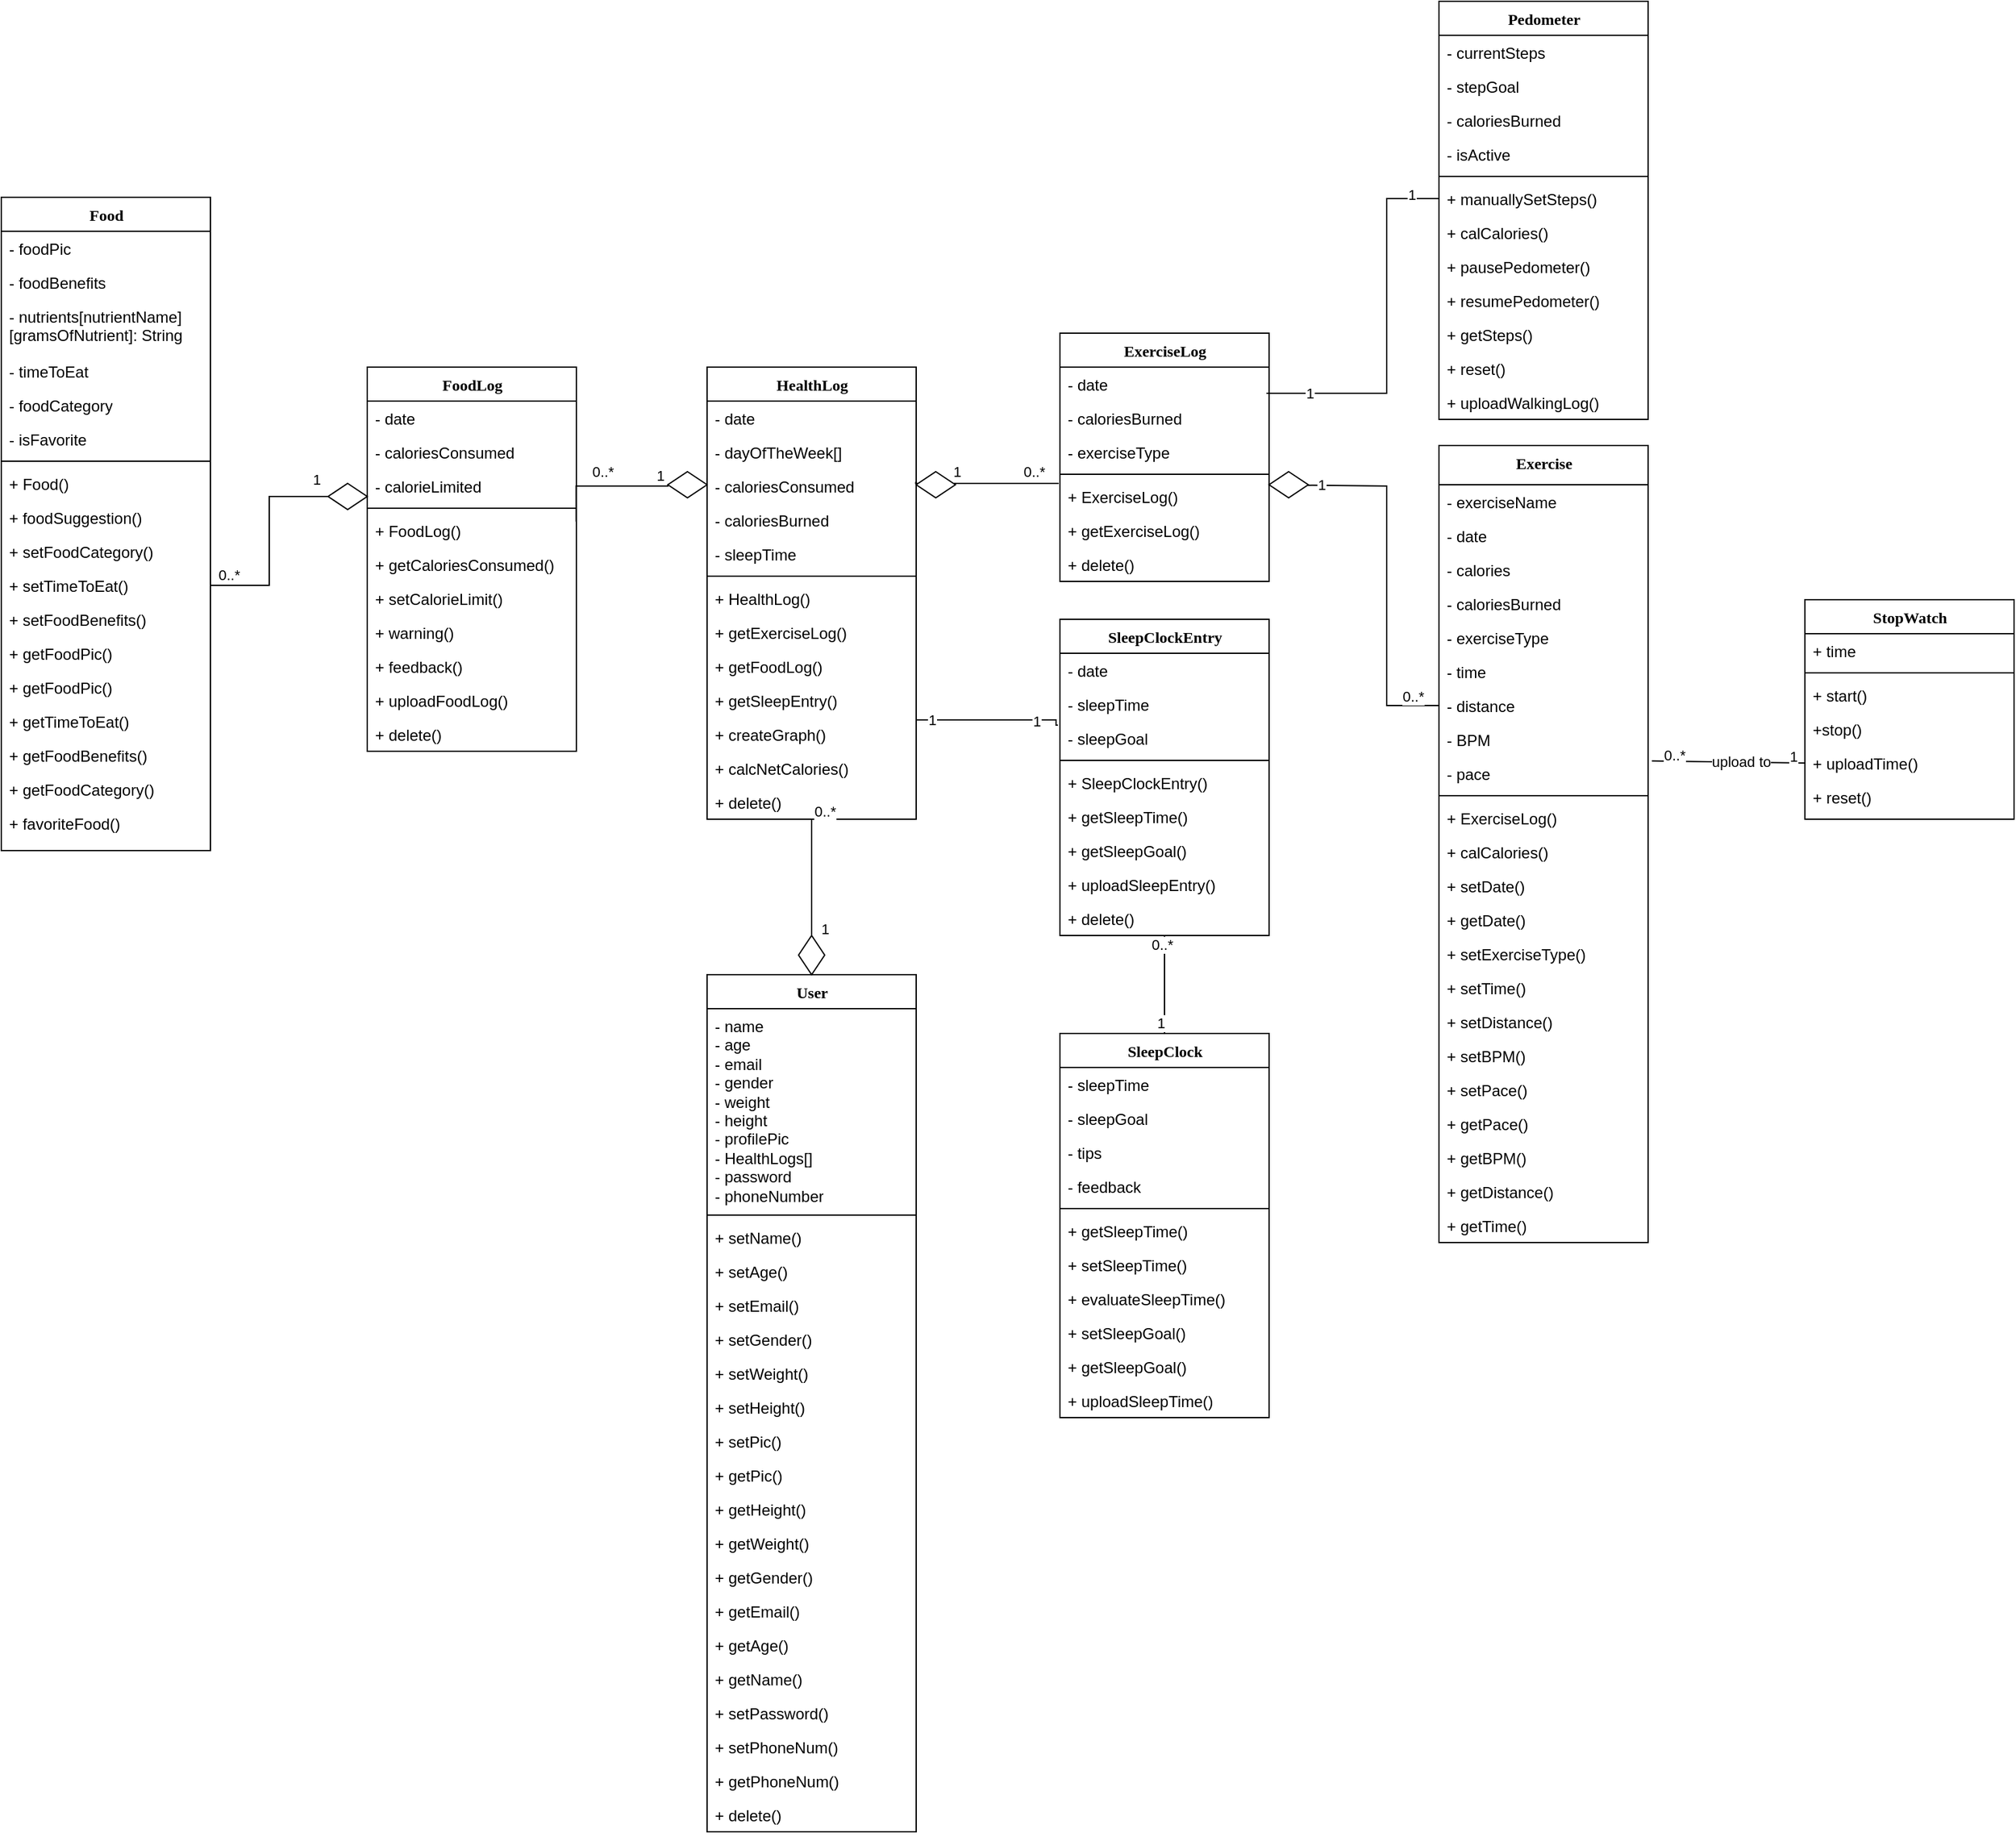 <mxfile version="15.8.4" type="github">
  <diagram name="Page-1" id="9f46799a-70d6-7492-0946-bef42562c5a5">
    <mxGraphModel dx="2773" dy="918" grid="1" gridSize="10" guides="1" tooltips="1" connect="1" arrows="1" fold="1" page="1" pageScale="1" pageWidth="1100" pageHeight="850" background="none" math="0" shadow="0">
      <root>
        <mxCell id="0" />
        <mxCell id="1" parent="0" />
        <mxCell id="78961159f06e98e8-17" value="User" style="swimlane;html=1;fontStyle=1;align=center;verticalAlign=top;childLayout=stackLayout;horizontal=1;startSize=26;horizontalStack=0;resizeParent=1;resizeLast=0;collapsible=1;marginBottom=0;swimlaneFillColor=#ffffff;rounded=0;shadow=0;comic=0;labelBackgroundColor=none;strokeWidth=1;fillColor=none;fontFamily=Verdana;fontSize=12;strokeColor=default;fontColor=default;" parent="1" vertex="1">
          <mxGeometry x="-80" y="1275" width="160" height="656" as="geometry" />
        </mxCell>
        <mxCell id="78961159f06e98e8-23" value="&lt;div&gt;- name&lt;/div&gt;&lt;div&gt;- age&lt;/div&gt;&lt;div&gt;- email&lt;/div&gt;&lt;div&gt;- gender&lt;/div&gt;&lt;div&gt;- weight&lt;/div&gt;&lt;div&gt;- height&lt;/div&gt;&lt;div&gt;- profilePic&lt;br&gt;&lt;/div&gt;&lt;div&gt;- HealthLogs[]&lt;/div&gt;&lt;div&gt;- password&lt;/div&gt;&lt;div&gt;- phoneNumber&lt;br&gt;&lt;/div&gt;" style="text;html=1;strokeColor=none;fillColor=none;align=left;verticalAlign=top;spacingLeft=4;spacingRight=4;whiteSpace=wrap;overflow=hidden;rotatable=0;points=[[0,0.5],[1,0.5]];portConstraint=eastwest;fontColor=default;" parent="78961159f06e98e8-17" vertex="1">
          <mxGeometry y="26" width="160" height="154" as="geometry" />
        </mxCell>
        <mxCell id="78961159f06e98e8-19" value="" style="line;html=1;strokeWidth=1;fillColor=none;align=left;verticalAlign=middle;spacingTop=-1;spacingLeft=3;spacingRight=3;rotatable=0;labelPosition=right;points=[];portConstraint=eastwest;strokeColor=default;labelBackgroundColor=default;fontColor=default;" parent="78961159f06e98e8-17" vertex="1">
          <mxGeometry y="180" width="160" height="8" as="geometry" />
        </mxCell>
        <mxCell id="78961159f06e98e8-24" value="+ setName()&lt;span style=&quot;white-space: pre&quot;&gt; &lt;/span&gt;" style="text;html=1;strokeColor=none;fillColor=none;align=left;verticalAlign=top;spacingLeft=4;spacingRight=4;whiteSpace=wrap;overflow=hidden;rotatable=0;points=[[0,0.5],[1,0.5]];portConstraint=eastwest;fontColor=default;" parent="78961159f06e98e8-17" vertex="1">
          <mxGeometry y="188" width="160" height="26" as="geometry" />
        </mxCell>
        <mxCell id="78961159f06e98e8-20" value="+ setAge()" style="text;html=1;strokeColor=none;fillColor=none;align=left;verticalAlign=top;spacingLeft=4;spacingRight=4;whiteSpace=wrap;overflow=hidden;rotatable=0;points=[[0,0.5],[1,0.5]];portConstraint=eastwest;fontColor=default;" parent="78961159f06e98e8-17" vertex="1">
          <mxGeometry y="214" width="160" height="26" as="geometry" />
        </mxCell>
        <mxCell id="78961159f06e98e8-27" value="+ setEmail()" style="text;html=1;strokeColor=none;fillColor=none;align=left;verticalAlign=top;spacingLeft=4;spacingRight=4;whiteSpace=wrap;overflow=hidden;rotatable=0;points=[[0,0.5],[1,0.5]];portConstraint=eastwest;fontColor=default;" parent="78961159f06e98e8-17" vertex="1">
          <mxGeometry y="240" width="160" height="26" as="geometry" />
        </mxCell>
        <mxCell id="tkDhvR75LqSPMRQj_x5Y-5" value="+ setGender()" style="text;html=1;strokeColor=none;fillColor=none;align=left;verticalAlign=top;spacingLeft=4;spacingRight=4;whiteSpace=wrap;overflow=hidden;rotatable=0;points=[[0,0.5],[1,0.5]];portConstraint=eastwest;fontColor=default;" parent="78961159f06e98e8-17" vertex="1">
          <mxGeometry y="266" width="160" height="26" as="geometry" />
        </mxCell>
        <mxCell id="tkDhvR75LqSPMRQj_x5Y-1" value="+ setWeight()" style="text;html=1;strokeColor=none;fillColor=none;align=left;verticalAlign=top;spacingLeft=4;spacingRight=4;whiteSpace=wrap;overflow=hidden;rotatable=0;points=[[0,0.5],[1,0.5]];portConstraint=eastwest;fontColor=default;" parent="78961159f06e98e8-17" vertex="1">
          <mxGeometry y="292" width="160" height="26" as="geometry" />
        </mxCell>
        <mxCell id="tkDhvR75LqSPMRQj_x5Y-2" value="+ setHeight()" style="text;html=1;strokeColor=none;fillColor=none;align=left;verticalAlign=top;spacingLeft=4;spacingRight=4;whiteSpace=wrap;overflow=hidden;rotatable=0;points=[[0,0.5],[1,0.5]];portConstraint=eastwest;fontColor=default;" parent="78961159f06e98e8-17" vertex="1">
          <mxGeometry y="318" width="160" height="26" as="geometry" />
        </mxCell>
        <mxCell id="tkDhvR75LqSPMRQj_x5Y-3" value="+ setPic()" style="text;html=1;strokeColor=none;fillColor=none;align=left;verticalAlign=top;spacingLeft=4;spacingRight=4;whiteSpace=wrap;overflow=hidden;rotatable=0;points=[[0,0.5],[1,0.5]];portConstraint=eastwest;fontColor=default;" parent="78961159f06e98e8-17" vertex="1">
          <mxGeometry y="344" width="160" height="26" as="geometry" />
        </mxCell>
        <mxCell id="tkDhvR75LqSPMRQj_x5Y-6" value="+ getPic()" style="text;html=1;strokeColor=none;fillColor=none;align=left;verticalAlign=top;spacingLeft=4;spacingRight=4;whiteSpace=wrap;overflow=hidden;rotatable=0;points=[[0,0.5],[1,0.5]];portConstraint=eastwest;fontColor=default;" parent="78961159f06e98e8-17" vertex="1">
          <mxGeometry y="370" width="160" height="26" as="geometry" />
        </mxCell>
        <mxCell id="tkDhvR75LqSPMRQj_x5Y-7" value="+ getHeight()" style="text;html=1;strokeColor=none;fillColor=none;align=left;verticalAlign=top;spacingLeft=4;spacingRight=4;whiteSpace=wrap;overflow=hidden;rotatable=0;points=[[0,0.5],[1,0.5]];portConstraint=eastwest;fontColor=default;" parent="78961159f06e98e8-17" vertex="1">
          <mxGeometry y="396" width="160" height="26" as="geometry" />
        </mxCell>
        <mxCell id="tkDhvR75LqSPMRQj_x5Y-8" value="+ getWeight()" style="text;html=1;strokeColor=none;fillColor=none;align=left;verticalAlign=top;spacingLeft=4;spacingRight=4;whiteSpace=wrap;overflow=hidden;rotatable=0;points=[[0,0.5],[1,0.5]];portConstraint=eastwest;fontColor=default;" parent="78961159f06e98e8-17" vertex="1">
          <mxGeometry y="422" width="160" height="26" as="geometry" />
        </mxCell>
        <mxCell id="tkDhvR75LqSPMRQj_x5Y-9" value="+ getGender()" style="text;html=1;strokeColor=none;fillColor=none;align=left;verticalAlign=top;spacingLeft=4;spacingRight=4;whiteSpace=wrap;overflow=hidden;rotatable=0;points=[[0,0.5],[1,0.5]];portConstraint=eastwest;fontColor=default;" parent="78961159f06e98e8-17" vertex="1">
          <mxGeometry y="448" width="160" height="26" as="geometry" />
        </mxCell>
        <mxCell id="tkDhvR75LqSPMRQj_x5Y-10" value="+ getEmail()" style="text;html=1;strokeColor=none;fillColor=none;align=left;verticalAlign=top;spacingLeft=4;spacingRight=4;whiteSpace=wrap;overflow=hidden;rotatable=0;points=[[0,0.5],[1,0.5]];portConstraint=eastwest;fontColor=default;" parent="78961159f06e98e8-17" vertex="1">
          <mxGeometry y="474" width="160" height="26" as="geometry" />
        </mxCell>
        <mxCell id="tkDhvR75LqSPMRQj_x5Y-11" value="+ getAge()" style="text;html=1;strokeColor=none;fillColor=none;align=left;verticalAlign=top;spacingLeft=4;spacingRight=4;whiteSpace=wrap;overflow=hidden;rotatable=0;points=[[0,0.5],[1,0.5]];portConstraint=eastwest;fontColor=default;" parent="78961159f06e98e8-17" vertex="1">
          <mxGeometry y="500" width="160" height="26" as="geometry" />
        </mxCell>
        <mxCell id="tkDhvR75LqSPMRQj_x5Y-12" value="+ getName()&lt;span style=&quot;white-space: pre&quot;&gt; &lt;/span&gt;" style="text;html=1;strokeColor=none;fillColor=none;align=left;verticalAlign=top;spacingLeft=4;spacingRight=4;whiteSpace=wrap;overflow=hidden;rotatable=0;points=[[0,0.5],[1,0.5]];portConstraint=eastwest;fontColor=default;" parent="78961159f06e98e8-17" vertex="1">
          <mxGeometry y="526" width="160" height="26" as="geometry" />
        </mxCell>
        <mxCell id="tkDhvR75LqSPMRQj_x5Y-83" value="+ setPassword()" style="text;html=1;strokeColor=none;fillColor=none;align=left;verticalAlign=top;spacingLeft=4;spacingRight=4;whiteSpace=wrap;overflow=hidden;rotatable=0;points=[[0,0.5],[1,0.5]];portConstraint=eastwest;fontColor=default;" parent="78961159f06e98e8-17" vertex="1">
          <mxGeometry y="552" width="160" height="26" as="geometry" />
        </mxCell>
        <mxCell id="zKjdHcL9ukwduSIJjcQV-1" value="+ setPhoneNum()" style="text;html=1;strokeColor=none;fillColor=none;align=left;verticalAlign=top;spacingLeft=4;spacingRight=4;whiteSpace=wrap;overflow=hidden;rotatable=0;points=[[0,0.5],[1,0.5]];portConstraint=eastwest;fontColor=default;" parent="78961159f06e98e8-17" vertex="1">
          <mxGeometry y="578" width="160" height="26" as="geometry" />
        </mxCell>
        <mxCell id="zKjdHcL9ukwduSIJjcQV-2" value="+ getPhoneNum()" style="text;html=1;strokeColor=none;fillColor=none;align=left;verticalAlign=top;spacingLeft=4;spacingRight=4;whiteSpace=wrap;overflow=hidden;rotatable=0;points=[[0,0.5],[1,0.5]];portConstraint=eastwest;fontColor=default;" parent="78961159f06e98e8-17" vertex="1">
          <mxGeometry y="604" width="160" height="26" as="geometry" />
        </mxCell>
        <mxCell id="zKjdHcL9ukwduSIJjcQV-3" value="+ delete()" style="text;html=1;strokeColor=none;fillColor=none;align=left;verticalAlign=top;spacingLeft=4;spacingRight=4;whiteSpace=wrap;overflow=hidden;rotatable=0;points=[[0,0.5],[1,0.5]];portConstraint=eastwest;fontColor=default;" parent="78961159f06e98e8-17" vertex="1">
          <mxGeometry y="630" width="160" height="26" as="geometry" />
        </mxCell>
        <mxCell id="78961159f06e98e8-30" value="Pedometer" style="swimlane;html=1;fontStyle=1;align=center;verticalAlign=top;childLayout=stackLayout;horizontal=1;startSize=26;horizontalStack=0;resizeParent=1;resizeLast=0;collapsible=1;marginBottom=0;swimlaneFillColor=#ffffff;rounded=0;shadow=0;comic=0;labelBackgroundColor=none;strokeWidth=1;fillColor=none;fontFamily=Verdana;fontSize=12;strokeColor=default;fontColor=default;" parent="1" vertex="1">
          <mxGeometry x="480" y="530" width="160" height="320" as="geometry" />
        </mxCell>
        <mxCell id="78961159f06e98e8-31" value="- currentSteps" style="text;html=1;strokeColor=none;fillColor=none;align=left;verticalAlign=top;spacingLeft=4;spacingRight=4;whiteSpace=wrap;overflow=hidden;rotatable=0;points=[[0,0.5],[1,0.5]];portConstraint=eastwest;fontColor=default;" parent="78961159f06e98e8-30" vertex="1">
          <mxGeometry y="26" width="160" height="26" as="geometry" />
        </mxCell>
        <mxCell id="78961159f06e98e8-32" value="- stepGoal" style="text;html=1;strokeColor=none;fillColor=none;align=left;verticalAlign=top;spacingLeft=4;spacingRight=4;whiteSpace=wrap;overflow=hidden;rotatable=0;points=[[0,0.5],[1,0.5]];portConstraint=eastwest;" parent="78961159f06e98e8-30" vertex="1">
          <mxGeometry y="52" width="160" height="26" as="geometry" />
        </mxCell>
        <mxCell id="78961159f06e98e8-33" value="- caloriesBurned" style="text;html=1;strokeColor=none;fillColor=none;align=left;verticalAlign=top;spacingLeft=4;spacingRight=4;whiteSpace=wrap;overflow=hidden;rotatable=0;points=[[0,0.5],[1,0.5]];portConstraint=eastwest;" parent="78961159f06e98e8-30" vertex="1">
          <mxGeometry y="78" width="160" height="26" as="geometry" />
        </mxCell>
        <mxCell id="78961159f06e98e8-34" value="- isActive" style="text;html=1;strokeColor=none;fillColor=none;align=left;verticalAlign=top;spacingLeft=4;spacingRight=4;whiteSpace=wrap;overflow=hidden;rotatable=0;points=[[0,0.5],[1,0.5]];portConstraint=eastwest;" parent="78961159f06e98e8-30" vertex="1">
          <mxGeometry y="104" width="160" height="26" as="geometry" />
        </mxCell>
        <mxCell id="78961159f06e98e8-38" value="" style="line;html=1;strokeWidth=1;fillColor=none;align=left;verticalAlign=middle;spacingTop=-1;spacingLeft=3;spacingRight=3;rotatable=0;labelPosition=right;points=[];portConstraint=eastwest;" parent="78961159f06e98e8-30" vertex="1">
          <mxGeometry y="130" width="160" height="8" as="geometry" />
        </mxCell>
        <mxCell id="78961159f06e98e8-39" value="+ manuallySetSteps()" style="text;html=1;strokeColor=none;fillColor=none;align=left;verticalAlign=top;spacingLeft=4;spacingRight=4;whiteSpace=wrap;overflow=hidden;rotatable=0;points=[[0,0.5],[1,0.5]];portConstraint=eastwest;" parent="78961159f06e98e8-30" vertex="1">
          <mxGeometry y="138" width="160" height="26" as="geometry" />
        </mxCell>
        <mxCell id="78961159f06e98e8-40" value="+ calCalories()" style="text;html=1;strokeColor=none;fillColor=none;align=left;verticalAlign=top;spacingLeft=4;spacingRight=4;whiteSpace=wrap;overflow=hidden;rotatable=0;points=[[0,0.5],[1,0.5]];portConstraint=eastwest;fontColor=default;" parent="78961159f06e98e8-30" vertex="1">
          <mxGeometry y="164" width="160" height="26" as="geometry" />
        </mxCell>
        <mxCell id="tkDhvR75LqSPMRQj_x5Y-23" value="+ pausePedometer()" style="text;html=1;strokeColor=none;fillColor=none;align=left;verticalAlign=top;spacingLeft=4;spacingRight=4;whiteSpace=wrap;overflow=hidden;rotatable=0;points=[[0,0.5],[1,0.5]];portConstraint=eastwest;fontColor=default;" parent="78961159f06e98e8-30" vertex="1">
          <mxGeometry y="190" width="160" height="26" as="geometry" />
        </mxCell>
        <mxCell id="tkDhvR75LqSPMRQj_x5Y-24" value="+ resumePedometer()" style="text;html=1;strokeColor=none;fillColor=none;align=left;verticalAlign=top;spacingLeft=4;spacingRight=4;whiteSpace=wrap;overflow=hidden;rotatable=0;points=[[0,0.5],[1,0.5]];portConstraint=eastwest;fontColor=default;" parent="78961159f06e98e8-30" vertex="1">
          <mxGeometry y="216" width="160" height="26" as="geometry" />
        </mxCell>
        <mxCell id="78961159f06e98e8-42" value="+ getSteps()" style="text;html=1;strokeColor=none;fillColor=none;align=left;verticalAlign=top;spacingLeft=4;spacingRight=4;whiteSpace=wrap;overflow=hidden;rotatable=0;points=[[0,0.5],[1,0.5]];portConstraint=eastwest;fontColor=default;" parent="78961159f06e98e8-30" vertex="1">
          <mxGeometry y="242" width="160" height="26" as="geometry" />
        </mxCell>
        <mxCell id="tkDhvR75LqSPMRQj_x5Y-13" value="+ reset()" style="text;html=1;strokeColor=none;fillColor=none;align=left;verticalAlign=top;spacingLeft=4;spacingRight=4;whiteSpace=wrap;overflow=hidden;rotatable=0;points=[[0,0.5],[1,0.5]];portConstraint=eastwest;fontColor=default;" parent="78961159f06e98e8-30" vertex="1">
          <mxGeometry y="268" width="160" height="26" as="geometry" />
        </mxCell>
        <mxCell id="tkDhvR75LqSPMRQj_x5Y-25" value="+ uploadWalkingLog()" style="text;html=1;strokeColor=none;fillColor=none;align=left;verticalAlign=top;spacingLeft=4;spacingRight=4;whiteSpace=wrap;overflow=hidden;rotatable=0;points=[[0,0.5],[1,0.5]];portConstraint=eastwest;fontColor=default;" parent="78961159f06e98e8-30" vertex="1">
          <mxGeometry y="294" width="160" height="26" as="geometry" />
        </mxCell>
        <mxCell id="78961159f06e98e8-43" value="FoodLog" style="swimlane;html=1;fontStyle=1;align=center;verticalAlign=top;childLayout=stackLayout;horizontal=1;startSize=26;horizontalStack=0;resizeParent=1;resizeLast=0;collapsible=1;marginBottom=0;swimlaneFillColor=#ffffff;rounded=0;shadow=0;comic=0;labelBackgroundColor=none;strokeWidth=1;fillColor=none;fontFamily=Verdana;fontSize=12;strokeColor=default;fontColor=default;" parent="1" vertex="1">
          <mxGeometry x="-340" y="810" width="160" height="294" as="geometry" />
        </mxCell>
        <mxCell id="78961159f06e98e8-44" value="- date" style="text;html=1;strokeColor=none;fillColor=none;align=left;verticalAlign=top;spacingLeft=4;spacingRight=4;whiteSpace=wrap;overflow=hidden;rotatable=0;points=[[0,0.5],[1,0.5]];portConstraint=eastwest;" parent="78961159f06e98e8-43" vertex="1">
          <mxGeometry y="26" width="160" height="26" as="geometry" />
        </mxCell>
        <mxCell id="gtBTByVo9QqYqvGcf3_R-40" value="- caloriesConsumed" style="text;html=1;strokeColor=none;fillColor=none;align=left;verticalAlign=top;spacingLeft=4;spacingRight=4;whiteSpace=wrap;overflow=hidden;rotatable=0;points=[[0,0.5],[1,0.5]];portConstraint=eastwest;" parent="78961159f06e98e8-43" vertex="1">
          <mxGeometry y="52" width="160" height="26" as="geometry" />
        </mxCell>
        <mxCell id="78961159f06e98e8-45" value="- calorieLimited" style="text;html=1;strokeColor=none;fillColor=none;align=left;verticalAlign=top;spacingLeft=4;spacingRight=4;whiteSpace=wrap;overflow=hidden;rotatable=0;points=[[0,0.5],[1,0.5]];portConstraint=eastwest;" parent="78961159f06e98e8-43" vertex="1">
          <mxGeometry y="78" width="160" height="26" as="geometry" />
        </mxCell>
        <mxCell id="78961159f06e98e8-51" value="" style="line;html=1;strokeWidth=1;fillColor=none;align=left;verticalAlign=middle;spacingTop=-1;spacingLeft=3;spacingRight=3;rotatable=0;labelPosition=right;points=[];portConstraint=eastwest;" parent="78961159f06e98e8-43" vertex="1">
          <mxGeometry y="104" width="160" height="8" as="geometry" />
        </mxCell>
        <mxCell id="78961159f06e98e8-50" value="+ FoodLog()" style="text;html=1;strokeColor=none;fillColor=none;align=left;verticalAlign=top;spacingLeft=4;spacingRight=4;whiteSpace=wrap;overflow=hidden;rotatable=0;points=[[0,0.5],[1,0.5]];portConstraint=eastwest;fontColor=default;" parent="78961159f06e98e8-43" vertex="1">
          <mxGeometry y="112" width="160" height="26" as="geometry" />
        </mxCell>
        <mxCell id="WzHxoFITkYfUiTCiZJOr-2" value="+ getCaloriesConsumed()" style="text;html=1;strokeColor=none;fillColor=none;align=left;verticalAlign=top;spacingLeft=4;spacingRight=4;whiteSpace=wrap;overflow=hidden;rotatable=0;points=[[0,0.5],[1,0.5]];portConstraint=eastwest;fontColor=default;" vertex="1" parent="78961159f06e98e8-43">
          <mxGeometry y="138" width="160" height="26" as="geometry" />
        </mxCell>
        <mxCell id="tkDhvR75LqSPMRQj_x5Y-37" value="+ setCalorieLimit()" style="text;html=1;strokeColor=none;fillColor=none;align=left;verticalAlign=top;spacingLeft=4;spacingRight=4;whiteSpace=wrap;overflow=hidden;rotatable=0;points=[[0,0.5],[1,0.5]];portConstraint=eastwest;fontColor=default;" parent="78961159f06e98e8-43" vertex="1">
          <mxGeometry y="164" width="160" height="26" as="geometry" />
        </mxCell>
        <mxCell id="78961159f06e98e8-53" value="+ warning()" style="text;html=1;strokeColor=none;fillColor=none;align=left;verticalAlign=top;spacingLeft=4;spacingRight=4;whiteSpace=wrap;overflow=hidden;rotatable=0;points=[[0,0.5],[1,0.5]];portConstraint=eastwest;" parent="78961159f06e98e8-43" vertex="1">
          <mxGeometry y="190" width="160" height="26" as="geometry" />
        </mxCell>
        <mxCell id="78961159f06e98e8-52" value="+ feedback()" style="text;html=1;strokeColor=none;fillColor=none;align=left;verticalAlign=top;spacingLeft=4;spacingRight=4;whiteSpace=wrap;overflow=hidden;rotatable=0;points=[[0,0.5],[1,0.5]];portConstraint=eastwest;fontColor=default;" parent="78961159f06e98e8-43" vertex="1">
          <mxGeometry y="216" width="160" height="26" as="geometry" />
        </mxCell>
        <mxCell id="gtBTByVo9QqYqvGcf3_R-34" value="+ uploadFoodLog()" style="text;html=1;strokeColor=none;fillColor=none;align=left;verticalAlign=top;spacingLeft=4;spacingRight=4;whiteSpace=wrap;overflow=hidden;rotatable=0;points=[[0,0.5],[1,0.5]];portConstraint=eastwest;fontColor=default;" parent="78961159f06e98e8-43" vertex="1">
          <mxGeometry y="242" width="160" height="26" as="geometry" />
        </mxCell>
        <mxCell id="gtBTByVo9QqYqvGcf3_R-42" value="+ delete()" style="text;html=1;strokeColor=none;fillColor=none;align=left;verticalAlign=top;spacingLeft=4;spacingRight=4;whiteSpace=wrap;overflow=hidden;rotatable=0;points=[[0,0.5],[1,0.5]];portConstraint=eastwest;fontColor=default;" parent="78961159f06e98e8-43" vertex="1">
          <mxGeometry y="268" width="160" height="26" as="geometry" />
        </mxCell>
        <mxCell id="78961159f06e98e8-56" value="Food" style="swimlane;html=1;fontStyle=1;align=center;verticalAlign=top;childLayout=stackLayout;horizontal=1;startSize=26;horizontalStack=0;resizeParent=1;resizeLast=0;collapsible=1;marginBottom=0;swimlaneFillColor=#ffffff;rounded=0;shadow=0;comic=0;labelBackgroundColor=none;strokeWidth=1;fillColor=none;fontFamily=Verdana;fontSize=12;strokeColor=default;fontColor=default;" parent="1" vertex="1">
          <mxGeometry x="-620" y="680" width="160" height="500" as="geometry" />
        </mxCell>
        <mxCell id="78961159f06e98e8-57" value="- foodPic" style="text;html=1;strokeColor=none;fillColor=none;align=left;verticalAlign=top;spacingLeft=4;spacingRight=4;whiteSpace=wrap;overflow=hidden;rotatable=0;points=[[0,0.5],[1,0.5]];portConstraint=eastwest;fontColor=default;" parent="78961159f06e98e8-56" vertex="1">
          <mxGeometry y="26" width="160" height="26" as="geometry" />
        </mxCell>
        <mxCell id="78961159f06e98e8-58" value="- foodBenefits" style="text;html=1;strokeColor=none;fillColor=none;align=left;verticalAlign=top;spacingLeft=4;spacingRight=4;whiteSpace=wrap;overflow=hidden;rotatable=0;points=[[0,0.5],[1,0.5]];portConstraint=eastwest;" parent="78961159f06e98e8-56" vertex="1">
          <mxGeometry y="52" width="160" height="26" as="geometry" />
        </mxCell>
        <mxCell id="WzHxoFITkYfUiTCiZJOr-8" value="- nutrients[nutrientName][gramsOfNutrient]: String" style="text;html=1;strokeColor=none;fillColor=none;align=left;verticalAlign=top;spacingLeft=4;spacingRight=4;whiteSpace=wrap;overflow=hidden;rotatable=0;points=[[0,0.5],[1,0.5]];portConstraint=eastwest;" vertex="1" parent="78961159f06e98e8-56">
          <mxGeometry y="78" width="160" height="42" as="geometry" />
        </mxCell>
        <mxCell id="78961159f06e98e8-59" value="- timeToEat" style="text;html=1;strokeColor=none;fillColor=none;align=left;verticalAlign=top;spacingLeft=4;spacingRight=4;whiteSpace=wrap;overflow=hidden;rotatable=0;points=[[0,0.5],[1,0.5]];portConstraint=eastwest;" parent="78961159f06e98e8-56" vertex="1">
          <mxGeometry y="120" width="160" height="26" as="geometry" />
        </mxCell>
        <mxCell id="78961159f06e98e8-60" value="- foodCategory" style="text;html=1;strokeColor=none;fillColor=none;align=left;verticalAlign=top;spacingLeft=4;spacingRight=4;whiteSpace=wrap;overflow=hidden;rotatable=0;points=[[0,0.5],[1,0.5]];portConstraint=eastwest;fontColor=default;" parent="78961159f06e98e8-56" vertex="1">
          <mxGeometry y="146" width="160" height="26" as="geometry" />
        </mxCell>
        <mxCell id="tkDhvR75LqSPMRQj_x5Y-85" value="- isFavorite" style="text;html=1;strokeColor=none;fillColor=none;align=left;verticalAlign=top;spacingLeft=4;spacingRight=4;whiteSpace=wrap;overflow=hidden;rotatable=0;points=[[0,0.5],[1,0.5]];portConstraint=eastwest;fontColor=default;" parent="78961159f06e98e8-56" vertex="1">
          <mxGeometry y="172" width="160" height="26" as="geometry" />
        </mxCell>
        <mxCell id="78961159f06e98e8-64" value="" style="line;html=1;strokeWidth=1;fillColor=none;align=left;verticalAlign=middle;spacingTop=-1;spacingLeft=3;spacingRight=3;rotatable=0;labelPosition=right;points=[];portConstraint=eastwest;" parent="78961159f06e98e8-56" vertex="1">
          <mxGeometry y="198" width="160" height="8" as="geometry" />
        </mxCell>
        <mxCell id="78961159f06e98e8-65" value="+ Food()" style="text;html=1;strokeColor=none;fillColor=none;align=left;verticalAlign=top;spacingLeft=4;spacingRight=4;whiteSpace=wrap;overflow=hidden;rotatable=0;points=[[0,0.5],[1,0.5]];portConstraint=eastwest;fontColor=default;" parent="78961159f06e98e8-56" vertex="1">
          <mxGeometry y="206" width="160" height="26" as="geometry" />
        </mxCell>
        <mxCell id="WzHxoFITkYfUiTCiZJOr-1" value="+ foodSuggestion()" style="text;html=1;strokeColor=none;fillColor=none;align=left;verticalAlign=top;spacingLeft=4;spacingRight=4;whiteSpace=wrap;overflow=hidden;rotatable=0;points=[[0,0.5],[1,0.5]];portConstraint=eastwest;fontColor=default;" vertex="1" parent="78961159f06e98e8-56">
          <mxGeometry y="232" width="160" height="26" as="geometry" />
        </mxCell>
        <mxCell id="78961159f06e98e8-66" value="+ setFoodCategory()" style="text;html=1;strokeColor=none;fillColor=none;align=left;verticalAlign=top;spacingLeft=4;spacingRight=4;whiteSpace=wrap;overflow=hidden;rotatable=0;points=[[0,0.5],[1,0.5]];portConstraint=eastwest;fontColor=default;" parent="78961159f06e98e8-56" vertex="1">
          <mxGeometry y="258" width="160" height="26" as="geometry" />
        </mxCell>
        <mxCell id="tkDhvR75LqSPMRQj_x5Y-26" value="+ setTimeToEat()" style="text;html=1;strokeColor=none;fillColor=none;align=left;verticalAlign=top;spacingLeft=4;spacingRight=4;whiteSpace=wrap;overflow=hidden;rotatable=0;points=[[0,0.5],[1,0.5]];portConstraint=eastwest;fontColor=default;" parent="78961159f06e98e8-56" vertex="1">
          <mxGeometry y="284" width="160" height="26" as="geometry" />
        </mxCell>
        <mxCell id="tkDhvR75LqSPMRQj_x5Y-27" value="+ setFoodBenefits()" style="text;html=1;strokeColor=none;fillColor=none;align=left;verticalAlign=top;spacingLeft=4;spacingRight=4;whiteSpace=wrap;overflow=hidden;rotatable=0;points=[[0,0.5],[1,0.5]];portConstraint=eastwest;fontColor=default;" parent="78961159f06e98e8-56" vertex="1">
          <mxGeometry y="310" width="160" height="26" as="geometry" />
        </mxCell>
        <mxCell id="tkDhvR75LqSPMRQj_x5Y-28" value="+ getFoodPic()" style="text;html=1;strokeColor=none;fillColor=none;align=left;verticalAlign=top;spacingLeft=4;spacingRight=4;whiteSpace=wrap;overflow=hidden;rotatable=0;points=[[0,0.5],[1,0.5]];portConstraint=eastwest;fontColor=default;" parent="78961159f06e98e8-56" vertex="1">
          <mxGeometry y="336" width="160" height="26" as="geometry" />
        </mxCell>
        <mxCell id="tkDhvR75LqSPMRQj_x5Y-29" value="+ getFoodPic()" style="text;html=1;strokeColor=none;fillColor=none;align=left;verticalAlign=top;spacingLeft=4;spacingRight=4;whiteSpace=wrap;overflow=hidden;rotatable=0;points=[[0,0.5],[1,0.5]];portConstraint=eastwest;" parent="78961159f06e98e8-56" vertex="1">
          <mxGeometry y="362" width="160" height="26" as="geometry" />
        </mxCell>
        <mxCell id="tkDhvR75LqSPMRQj_x5Y-31" value="+ getTimeToEat()" style="text;html=1;strokeColor=none;fillColor=none;align=left;verticalAlign=top;spacingLeft=4;spacingRight=4;whiteSpace=wrap;overflow=hidden;rotatable=0;points=[[0,0.5],[1,0.5]];portConstraint=eastwest;fontColor=default;" parent="78961159f06e98e8-56" vertex="1">
          <mxGeometry y="388" width="160" height="26" as="geometry" />
        </mxCell>
        <mxCell id="tkDhvR75LqSPMRQj_x5Y-32" value="+ getFoodBenefits()" style="text;html=1;strokeColor=none;fillColor=none;align=left;verticalAlign=top;spacingLeft=4;spacingRight=4;whiteSpace=wrap;overflow=hidden;rotatable=0;points=[[0,0.5],[1,0.5]];portConstraint=eastwest;fontColor=default;" parent="78961159f06e98e8-56" vertex="1">
          <mxGeometry y="414" width="160" height="26" as="geometry" />
        </mxCell>
        <mxCell id="tkDhvR75LqSPMRQj_x5Y-33" value="+ getFoodCategory()" style="text;html=1;strokeColor=none;fillColor=none;align=left;verticalAlign=top;spacingLeft=4;spacingRight=4;whiteSpace=wrap;overflow=hidden;rotatable=0;points=[[0,0.5],[1,0.5]];portConstraint=eastwest;fontColor=default;" parent="78961159f06e98e8-56" vertex="1">
          <mxGeometry y="440" width="160" height="26" as="geometry" />
        </mxCell>
        <mxCell id="tkDhvR75LqSPMRQj_x5Y-84" value="+ favoriteFood()" style="text;html=1;strokeColor=none;fillColor=none;align=left;verticalAlign=top;spacingLeft=4;spacingRight=4;whiteSpace=wrap;overflow=hidden;rotatable=0;points=[[0,0.5],[1,0.5]];portConstraint=eastwest;" parent="78961159f06e98e8-56" vertex="1">
          <mxGeometry y="466" width="160" height="26" as="geometry" />
        </mxCell>
        <mxCell id="tkDhvR75LqSPMRQj_x5Y-75" style="edgeStyle=orthogonalEdgeStyle;rounded=0;orthogonalLoop=1;jettySize=auto;html=1;entryX=0.502;entryY=1.094;entryDx=0;entryDy=0;entryPerimeter=0;labelBackgroundColor=default;fontColor=default;endArrow=none;endFill=0;strokeColor=default;exitX=-0.01;exitY=0.115;exitDx=0;exitDy=0;exitPerimeter=0;" parent="1" source="78961159f06e98e8-71" target="tkDhvR75LqSPMRQj_x5Y-34" edge="1">
          <mxGeometry relative="1" as="geometry">
            <Array as="points">
              <mxPoint x="187" y="1084" />
              <mxPoint x="187" y="1080" />
            </Array>
            <mxPoint x="140" y="1110" as="sourcePoint" />
          </mxGeometry>
        </mxCell>
        <mxCell id="tkDhvR75LqSPMRQj_x5Y-94" value="1" style="edgeLabel;html=1;align=center;verticalAlign=middle;resizable=0;points=[];fontColor=default;" parent="tkDhvR75LqSPMRQj_x5Y-75" vertex="1" connectable="0">
          <mxGeometry x="-0.077" relative="1" as="geometry">
            <mxPoint as="offset" />
          </mxGeometry>
        </mxCell>
        <mxCell id="tkDhvR75LqSPMRQj_x5Y-95" value="1" style="edgeLabel;html=1;align=center;verticalAlign=middle;resizable=0;points=[];fontColor=default;" parent="tkDhvR75LqSPMRQj_x5Y-75" vertex="1" connectable="0">
          <mxGeometry x="-0.885" y="1" relative="1" as="geometry">
            <mxPoint x="-8" as="offset" />
          </mxGeometry>
        </mxCell>
        <mxCell id="gtBTByVo9QqYqvGcf3_R-57" style="endArrow=none;html=1;fontFamily=Helvetica;fontSize=11;fontColor=rgba(0, 0, 0, 1);align=center;strokeColor=rgba(0, 0, 0, 1);edgeStyle=orthogonalEdgeStyle;" parent="1" source="78961159f06e98e8-69" target="gtBTByVo9QqYqvGcf3_R-45" edge="1">
          <mxGeometry relative="1" as="geometry" />
        </mxCell>
        <mxCell id="gtBTByVo9QqYqvGcf3_R-58" value="0..*" style="edgeLabel;html=1;align=center;verticalAlign=middle;resizable=0;points=[];" parent="gtBTByVo9QqYqvGcf3_R-57" vertex="1" connectable="0">
          <mxGeometry x="-0.821" y="-2" relative="1" as="geometry">
            <mxPoint as="offset" />
          </mxGeometry>
        </mxCell>
        <mxCell id="gtBTByVo9QqYqvGcf3_R-59" value="1" style="edgeLabel;html=1;align=center;verticalAlign=middle;resizable=0;points=[];" parent="gtBTByVo9QqYqvGcf3_R-57" vertex="1" connectable="0">
          <mxGeometry x="0.77" y="-3" relative="1" as="geometry">
            <mxPoint as="offset" />
          </mxGeometry>
        </mxCell>
        <mxCell id="78961159f06e98e8-69" value="SleepClockEntry" style="swimlane;html=1;fontStyle=1;align=center;verticalAlign=top;childLayout=stackLayout;horizontal=1;startSize=26;horizontalStack=0;resizeParent=1;resizeLast=0;collapsible=1;marginBottom=0;swimlaneFillColor=#ffffff;rounded=0;shadow=0;comic=0;labelBackgroundColor=none;strokeWidth=1;fillColor=none;fontFamily=Verdana;fontSize=12;strokeColor=default;fontColor=default;" parent="1" vertex="1">
          <mxGeometry x="190" y="1003" width="160" height="242" as="geometry" />
        </mxCell>
        <mxCell id="jcwWzEDZe-sVqDsmQi-z-10" value="- date" style="text;html=1;strokeColor=none;fillColor=none;align=left;verticalAlign=top;spacingLeft=4;spacingRight=4;whiteSpace=wrap;overflow=hidden;rotatable=0;points=[[0,0.5],[1,0.5]];portConstraint=eastwest;fontColor=default;" parent="78961159f06e98e8-69" vertex="1">
          <mxGeometry y="26" width="160" height="26" as="geometry" />
        </mxCell>
        <mxCell id="78961159f06e98e8-70" value="- sleepTime" style="text;html=1;strokeColor=none;fillColor=none;align=left;verticalAlign=top;spacingLeft=4;spacingRight=4;whiteSpace=wrap;overflow=hidden;rotatable=0;points=[[0,0.5],[1,0.5]];portConstraint=eastwest;fontColor=default;" parent="78961159f06e98e8-69" vertex="1">
          <mxGeometry y="52" width="160" height="26" as="geometry" />
        </mxCell>
        <mxCell id="78961159f06e98e8-71" value="- sleepGoal" style="text;html=1;strokeColor=none;fillColor=none;align=left;verticalAlign=top;spacingLeft=4;spacingRight=4;whiteSpace=wrap;overflow=hidden;rotatable=0;points=[[0,0.5],[1,0.5]];portConstraint=eastwest;" parent="78961159f06e98e8-69" vertex="1">
          <mxGeometry y="78" width="160" height="26" as="geometry" />
        </mxCell>
        <mxCell id="78961159f06e98e8-77" value="" style="line;html=1;strokeWidth=1;fillColor=none;align=left;verticalAlign=middle;spacingTop=-1;spacingLeft=3;spacingRight=3;rotatable=0;labelPosition=right;points=[];portConstraint=eastwest;strokeColor=default;labelBackgroundColor=default;fontColor=default;" parent="78961159f06e98e8-69" vertex="1">
          <mxGeometry y="104" width="160" height="8" as="geometry" />
        </mxCell>
        <mxCell id="jcwWzEDZe-sVqDsmQi-z-7" value="+ SleepClockEntry()" style="text;html=1;strokeColor=none;fillColor=none;align=left;verticalAlign=top;spacingLeft=4;spacingRight=4;whiteSpace=wrap;overflow=hidden;rotatable=0;points=[[0,0.5],[1,0.5]];portConstraint=eastwest;" parent="78961159f06e98e8-69" vertex="1">
          <mxGeometry y="112" width="160" height="26" as="geometry" />
        </mxCell>
        <mxCell id="78961159f06e98e8-75" value="+ getSleepTime()" style="text;html=1;strokeColor=none;fillColor=none;align=left;verticalAlign=top;spacingLeft=4;spacingRight=4;whiteSpace=wrap;overflow=hidden;rotatable=0;points=[[0,0.5],[1,0.5]];portConstraint=eastwest;" parent="78961159f06e98e8-69" vertex="1">
          <mxGeometry y="138" width="160" height="26" as="geometry" />
        </mxCell>
        <mxCell id="tkDhvR75LqSPMRQj_x5Y-43" value="+ getSleepGoal()" style="text;html=1;strokeColor=none;fillColor=none;align=left;verticalAlign=top;spacingLeft=4;spacingRight=4;whiteSpace=wrap;overflow=hidden;rotatable=0;points=[[0,0.5],[1,0.5]];portConstraint=eastwest;" parent="78961159f06e98e8-69" vertex="1">
          <mxGeometry y="164" width="160" height="26" as="geometry" />
        </mxCell>
        <mxCell id="WzHxoFITkYfUiTCiZJOr-4" value="+ uploadSleepEntry()" style="text;html=1;strokeColor=none;fillColor=none;align=left;verticalAlign=top;spacingLeft=4;spacingRight=4;whiteSpace=wrap;overflow=hidden;rotatable=0;points=[[0,0.5],[1,0.5]];portConstraint=eastwest;" vertex="1" parent="78961159f06e98e8-69">
          <mxGeometry y="190" width="160" height="26" as="geometry" />
        </mxCell>
        <mxCell id="WzHxoFITkYfUiTCiZJOr-6" value="+ delete()" style="text;html=1;strokeColor=none;fillColor=none;align=left;verticalAlign=top;spacingLeft=4;spacingRight=4;whiteSpace=wrap;overflow=hidden;rotatable=0;points=[[0,0.5],[1,0.5]];portConstraint=eastwest;" vertex="1" parent="78961159f06e98e8-69">
          <mxGeometry y="216" width="160" height="26" as="geometry" />
        </mxCell>
        <mxCell id="78961159f06e98e8-82" value="Exercise" style="swimlane;html=1;fontStyle=1;align=center;verticalAlign=top;childLayout=stackLayout;horizontal=1;startSize=30;horizontalStack=0;resizeParent=1;resizeLast=0;collapsible=1;marginBottom=0;swimlaneFillColor=#ffffff;rounded=0;shadow=0;comic=0;labelBackgroundColor=none;strokeWidth=1;fillColor=none;fontFamily=Verdana;fontSize=12;strokeColor=default;fontColor=default;" parent="1" vertex="1">
          <mxGeometry x="480" y="870" width="160" height="610" as="geometry" />
        </mxCell>
        <mxCell id="WzHxoFITkYfUiTCiZJOr-7" value="- exerciseName" style="text;html=1;strokeColor=none;fillColor=none;align=left;verticalAlign=top;spacingLeft=4;spacingRight=4;whiteSpace=wrap;overflow=hidden;rotatable=0;points=[[0,0.5],[1,0.5]];portConstraint=eastwest;" vertex="1" parent="78961159f06e98e8-82">
          <mxGeometry y="30" width="160" height="26" as="geometry" />
        </mxCell>
        <mxCell id="78961159f06e98e8-83" value="- date" style="text;html=1;strokeColor=none;fillColor=none;align=left;verticalAlign=top;spacingLeft=4;spacingRight=4;whiteSpace=wrap;overflow=hidden;rotatable=0;points=[[0,0.5],[1,0.5]];portConstraint=eastwest;" parent="78961159f06e98e8-82" vertex="1">
          <mxGeometry y="56" width="160" height="26" as="geometry" />
        </mxCell>
        <mxCell id="78961159f06e98e8-89" value="- calories" style="text;html=1;strokeColor=none;fillColor=none;align=left;verticalAlign=top;spacingLeft=4;spacingRight=4;whiteSpace=wrap;overflow=hidden;rotatable=0;points=[[0,0.5],[1,0.5]];portConstraint=eastwest;fontColor=default;" parent="78961159f06e98e8-82" vertex="1">
          <mxGeometry y="82" width="160" height="26" as="geometry" />
        </mxCell>
        <mxCell id="78961159f06e98e8-84" value="- caloriesBurned" style="text;html=1;strokeColor=none;fillColor=none;align=left;verticalAlign=top;spacingLeft=4;spacingRight=4;whiteSpace=wrap;overflow=hidden;rotatable=0;points=[[0,0.5],[1,0.5]];portConstraint=eastwest;" parent="78961159f06e98e8-82" vertex="1">
          <mxGeometry y="108" width="160" height="26" as="geometry" />
        </mxCell>
        <mxCell id="78961159f06e98e8-85" value="- exerciseType" style="text;html=1;strokeColor=none;fillColor=none;align=left;verticalAlign=top;spacingLeft=4;spacingRight=4;whiteSpace=wrap;overflow=hidden;rotatable=0;points=[[0,0.5],[1,0.5]];portConstraint=eastwest;" parent="78961159f06e98e8-82" vertex="1">
          <mxGeometry y="134" width="160" height="26" as="geometry" />
        </mxCell>
        <mxCell id="78961159f06e98e8-86" value="- time" style="text;html=1;strokeColor=none;fillColor=none;align=left;verticalAlign=top;spacingLeft=4;spacingRight=4;whiteSpace=wrap;overflow=hidden;rotatable=0;points=[[0,0.5],[1,0.5]];portConstraint=eastwest;" parent="78961159f06e98e8-82" vertex="1">
          <mxGeometry y="160" width="160" height="26" as="geometry" />
        </mxCell>
        <mxCell id="78961159f06e98e8-87" value="- distance" style="text;html=1;strokeColor=none;fillColor=none;align=left;verticalAlign=top;spacingLeft=4;spacingRight=4;whiteSpace=wrap;overflow=hidden;rotatable=0;points=[[0,0.5],[1,0.5]];portConstraint=eastwest;" parent="78961159f06e98e8-82" vertex="1">
          <mxGeometry y="186" width="160" height="26" as="geometry" />
        </mxCell>
        <mxCell id="78961159f06e98e8-88" value="- BPM" style="text;html=1;strokeColor=none;fillColor=none;align=left;verticalAlign=top;spacingLeft=4;spacingRight=4;whiteSpace=wrap;overflow=hidden;rotatable=0;points=[[0,0.5],[1,0.5]];portConstraint=eastwest;fontColor=default;" parent="78961159f06e98e8-82" vertex="1">
          <mxGeometry y="212" width="160" height="26" as="geometry" />
        </mxCell>
        <mxCell id="tkDhvR75LqSPMRQj_x5Y-44" value="- pace" style="text;html=1;strokeColor=none;fillColor=none;align=left;verticalAlign=top;spacingLeft=4;spacingRight=4;whiteSpace=wrap;overflow=hidden;rotatable=0;points=[[0,0.5],[1,0.5]];portConstraint=eastwest;fontColor=default;" parent="78961159f06e98e8-82" vertex="1">
          <mxGeometry y="238" width="160" height="26" as="geometry" />
        </mxCell>
        <mxCell id="78961159f06e98e8-90" value="" style="line;html=1;strokeWidth=1;fillColor=none;align=left;verticalAlign=middle;spacingTop=-1;spacingLeft=3;spacingRight=3;rotatable=0;labelPosition=right;points=[];portConstraint=eastwest;" parent="78961159f06e98e8-82" vertex="1">
          <mxGeometry y="264" width="160" height="8" as="geometry" />
        </mxCell>
        <mxCell id="jcwWzEDZe-sVqDsmQi-z-5" value="+ ExerciseLog()" style="text;html=1;strokeColor=none;fillColor=none;align=left;verticalAlign=top;spacingLeft=4;spacingRight=4;whiteSpace=wrap;overflow=hidden;rotatable=0;points=[[0,0.5],[1,0.5]];portConstraint=eastwest;fontColor=default;" parent="78961159f06e98e8-82" vertex="1">
          <mxGeometry y="272" width="160" height="26" as="geometry" />
        </mxCell>
        <mxCell id="78961159f06e98e8-91" value="+ calCalories()" style="text;html=1;strokeColor=none;fillColor=none;align=left;verticalAlign=top;spacingLeft=4;spacingRight=4;whiteSpace=wrap;overflow=hidden;rotatable=0;points=[[0,0.5],[1,0.5]];portConstraint=eastwest;fontColor=default;" parent="78961159f06e98e8-82" vertex="1">
          <mxGeometry y="298" width="160" height="26" as="geometry" />
        </mxCell>
        <mxCell id="78961159f06e98e8-94" value="+ setDate()" style="text;html=1;strokeColor=none;fillColor=none;align=left;verticalAlign=top;spacingLeft=4;spacingRight=4;whiteSpace=wrap;overflow=hidden;rotatable=0;points=[[0,0.5],[1,0.5]];portConstraint=eastwest;fontColor=default;" parent="78961159f06e98e8-82" vertex="1">
          <mxGeometry y="324" width="160" height="26" as="geometry" />
        </mxCell>
        <mxCell id="tkDhvR75LqSPMRQj_x5Y-45" value="+ getDate()" style="text;html=1;strokeColor=none;fillColor=none;align=left;verticalAlign=top;spacingLeft=4;spacingRight=4;whiteSpace=wrap;overflow=hidden;rotatable=0;points=[[0,0.5],[1,0.5]];portConstraint=eastwest;fontColor=default;" parent="78961159f06e98e8-82" vertex="1">
          <mxGeometry y="350" width="160" height="26" as="geometry" />
        </mxCell>
        <mxCell id="tkDhvR75LqSPMRQj_x5Y-46" value="+ setExerciseType()" style="text;html=1;strokeColor=none;fillColor=none;align=left;verticalAlign=top;spacingLeft=4;spacingRight=4;whiteSpace=wrap;overflow=hidden;rotatable=0;points=[[0,0.5],[1,0.5]];portConstraint=eastwest;fontColor=default;" parent="78961159f06e98e8-82" vertex="1">
          <mxGeometry y="376" width="160" height="26" as="geometry" />
        </mxCell>
        <mxCell id="tkDhvR75LqSPMRQj_x5Y-47" value="+ setTime()" style="text;html=1;strokeColor=none;fillColor=none;align=left;verticalAlign=top;spacingLeft=4;spacingRight=4;whiteSpace=wrap;overflow=hidden;rotatable=0;points=[[0,0.5],[1,0.5]];portConstraint=eastwest;fontColor=default;" parent="78961159f06e98e8-82" vertex="1">
          <mxGeometry y="402" width="160" height="26" as="geometry" />
        </mxCell>
        <mxCell id="tkDhvR75LqSPMRQj_x5Y-48" value="+ setDistance()" style="text;html=1;strokeColor=none;fillColor=none;align=left;verticalAlign=top;spacingLeft=4;spacingRight=4;whiteSpace=wrap;overflow=hidden;rotatable=0;points=[[0,0.5],[1,0.5]];portConstraint=eastwest;fontColor=default;" parent="78961159f06e98e8-82" vertex="1">
          <mxGeometry y="428" width="160" height="26" as="geometry" />
        </mxCell>
        <mxCell id="tkDhvR75LqSPMRQj_x5Y-49" value="+ setBPM()" style="text;html=1;strokeColor=none;fillColor=none;align=left;verticalAlign=top;spacingLeft=4;spacingRight=4;whiteSpace=wrap;overflow=hidden;rotatable=0;points=[[0,0.5],[1,0.5]];portConstraint=eastwest;fontColor=default;" parent="78961159f06e98e8-82" vertex="1">
          <mxGeometry y="454" width="160" height="26" as="geometry" />
        </mxCell>
        <mxCell id="tkDhvR75LqSPMRQj_x5Y-50" value="+ setPace()" style="text;html=1;strokeColor=none;fillColor=none;align=left;verticalAlign=top;spacingLeft=4;spacingRight=4;whiteSpace=wrap;overflow=hidden;rotatable=0;points=[[0,0.5],[1,0.5]];portConstraint=eastwest;fontColor=default;" parent="78961159f06e98e8-82" vertex="1">
          <mxGeometry y="480" width="160" height="26" as="geometry" />
        </mxCell>
        <mxCell id="tkDhvR75LqSPMRQj_x5Y-52" value="+ getPace()" style="text;html=1;strokeColor=none;fillColor=none;align=left;verticalAlign=top;spacingLeft=4;spacingRight=4;whiteSpace=wrap;overflow=hidden;rotatable=0;points=[[0,0.5],[1,0.5]];portConstraint=eastwest;fontColor=default;" parent="78961159f06e98e8-82" vertex="1">
          <mxGeometry y="506" width="160" height="26" as="geometry" />
        </mxCell>
        <mxCell id="tkDhvR75LqSPMRQj_x5Y-53" value="+ getBPM()" style="text;html=1;strokeColor=none;fillColor=none;align=left;verticalAlign=top;spacingLeft=4;spacingRight=4;whiteSpace=wrap;overflow=hidden;rotatable=0;points=[[0,0.5],[1,0.5]];portConstraint=eastwest;fontColor=default;" parent="78961159f06e98e8-82" vertex="1">
          <mxGeometry y="532" width="160" height="26" as="geometry" />
        </mxCell>
        <mxCell id="tkDhvR75LqSPMRQj_x5Y-54" value="+ getDistance()" style="text;html=1;strokeColor=none;fillColor=none;align=left;verticalAlign=top;spacingLeft=4;spacingRight=4;whiteSpace=wrap;overflow=hidden;rotatable=0;points=[[0,0.5],[1,0.5]];portConstraint=eastwest;fontColor=default;" parent="78961159f06e98e8-82" vertex="1">
          <mxGeometry y="558" width="160" height="26" as="geometry" />
        </mxCell>
        <mxCell id="tkDhvR75LqSPMRQj_x5Y-55" value="+ getTime()" style="text;html=1;strokeColor=none;fillColor=none;align=left;verticalAlign=top;spacingLeft=4;spacingRight=4;whiteSpace=wrap;overflow=hidden;rotatable=0;points=[[0,0.5],[1,0.5]];portConstraint=eastwest;fontColor=default;" parent="78961159f06e98e8-82" vertex="1">
          <mxGeometry y="584" width="160" height="26" as="geometry" />
        </mxCell>
        <mxCell id="78961159f06e98e8-95" value="StopWatch" style="swimlane;html=1;fontStyle=1;align=center;verticalAlign=top;childLayout=stackLayout;horizontal=1;startSize=26;horizontalStack=0;resizeParent=1;resizeLast=0;collapsible=1;marginBottom=0;swimlaneFillColor=#ffffff;rounded=0;shadow=0;comic=0;labelBackgroundColor=none;strokeWidth=1;fillColor=none;fontFamily=Verdana;fontSize=12;strokeColor=default;fontColor=default;" parent="1" vertex="1">
          <mxGeometry x="760" y="988" width="160" height="168" as="geometry" />
        </mxCell>
        <mxCell id="78961159f06e98e8-96" value="+ time" style="text;html=1;strokeColor=none;fillColor=none;align=left;verticalAlign=top;spacingLeft=4;spacingRight=4;whiteSpace=wrap;overflow=hidden;rotatable=0;points=[[0,0.5],[1,0.5]];portConstraint=eastwest;fontColor=default;" parent="78961159f06e98e8-95" vertex="1">
          <mxGeometry y="26" width="160" height="26" as="geometry" />
        </mxCell>
        <mxCell id="78961159f06e98e8-103" value="" style="line;html=1;strokeWidth=1;fillColor=none;align=left;verticalAlign=middle;spacingTop=-1;spacingLeft=3;spacingRight=3;rotatable=0;labelPosition=right;points=[];portConstraint=eastwest;strokeColor=default;labelBackgroundColor=default;fontColor=default;" parent="78961159f06e98e8-95" vertex="1">
          <mxGeometry y="52" width="160" height="8" as="geometry" />
        </mxCell>
        <mxCell id="78961159f06e98e8-97" value="+ start()" style="text;html=1;strokeColor=none;fillColor=none;align=left;verticalAlign=top;spacingLeft=4;spacingRight=4;whiteSpace=wrap;overflow=hidden;rotatable=0;points=[[0,0.5],[1,0.5]];portConstraint=eastwest;" parent="78961159f06e98e8-95" vertex="1">
          <mxGeometry y="60" width="160" height="26" as="geometry" />
        </mxCell>
        <mxCell id="78961159f06e98e8-104" value="+stop()" style="text;html=1;strokeColor=none;fillColor=none;align=left;verticalAlign=top;spacingLeft=4;spacingRight=4;whiteSpace=wrap;overflow=hidden;rotatable=0;points=[[0,0.5],[1,0.5]];portConstraint=eastwest;fontColor=default;" parent="78961159f06e98e8-95" vertex="1">
          <mxGeometry y="86" width="160" height="26" as="geometry" />
        </mxCell>
        <mxCell id="tkDhvR75LqSPMRQj_x5Y-21" value="+ uploadTime()" style="text;html=1;strokeColor=none;fillColor=none;align=left;verticalAlign=top;spacingLeft=4;spacingRight=4;whiteSpace=wrap;overflow=hidden;rotatable=0;points=[[0,0.5],[1,0.5]];portConstraint=eastwest;fontColor=default;" parent="78961159f06e98e8-95" vertex="1">
          <mxGeometry y="112" width="160" height="26" as="geometry" />
        </mxCell>
        <mxCell id="tkDhvR75LqSPMRQj_x5Y-22" value="+ reset()" style="text;html=1;strokeColor=none;fillColor=none;align=left;verticalAlign=top;spacingLeft=4;spacingRight=4;whiteSpace=wrap;overflow=hidden;rotatable=0;points=[[0,0.5],[1,0.5]];portConstraint=eastwest;fontColor=default;" parent="78961159f06e98e8-95" vertex="1">
          <mxGeometry y="138" width="160" height="26" as="geometry" />
        </mxCell>
        <mxCell id="78961159f06e98e8-108" value="ExerciseLog" style="swimlane;html=1;fontStyle=1;align=center;verticalAlign=top;childLayout=stackLayout;horizontal=1;startSize=26;horizontalStack=0;resizeParent=1;resizeLast=0;collapsible=1;marginBottom=0;swimlaneFillColor=#ffffff;rounded=0;shadow=0;comic=0;labelBackgroundColor=none;strokeWidth=1;fillColor=none;fontFamily=Verdana;fontSize=12;strokeColor=default;fontColor=default;" parent="1" vertex="1">
          <mxGeometry x="190" y="784" width="160" height="190" as="geometry" />
        </mxCell>
        <mxCell id="gtBTByVo9QqYqvGcf3_R-39" value="- date" style="text;html=1;strokeColor=none;fillColor=none;align=left;verticalAlign=top;spacingLeft=4;spacingRight=4;whiteSpace=wrap;overflow=hidden;rotatable=0;points=[[0,0.5],[1,0.5]];portConstraint=eastwest;" parent="78961159f06e98e8-108" vertex="1">
          <mxGeometry y="26" width="160" height="26" as="geometry" />
        </mxCell>
        <mxCell id="78961159f06e98e8-117" value="- caloriesBurned" style="text;html=1;strokeColor=none;fillColor=none;align=left;verticalAlign=top;spacingLeft=4;spacingRight=4;whiteSpace=wrap;overflow=hidden;rotatable=0;points=[[0,0.5],[1,0.5]];portConstraint=eastwest;" parent="78961159f06e98e8-108" vertex="1">
          <mxGeometry y="52" width="160" height="26" as="geometry" />
        </mxCell>
        <mxCell id="78961159f06e98e8-120" value="- exerciseType" style="text;html=1;strokeColor=none;fillColor=none;align=left;verticalAlign=top;spacingLeft=4;spacingRight=4;whiteSpace=wrap;overflow=hidden;rotatable=0;points=[[0,0.5],[1,0.5]];portConstraint=eastwest;fontColor=default;" parent="78961159f06e98e8-108" vertex="1">
          <mxGeometry y="78" width="160" height="26" as="geometry" />
        </mxCell>
        <mxCell id="78961159f06e98e8-116" value="" style="line;html=1;strokeWidth=1;fillColor=none;align=left;verticalAlign=middle;spacingTop=-1;spacingLeft=3;spacingRight=3;rotatable=0;labelPosition=right;points=[];portConstraint=eastwest;strokeColor=default;labelBackgroundColor=default;fontColor=default;" parent="78961159f06e98e8-108" vertex="1">
          <mxGeometry y="104" width="160" height="8" as="geometry" />
        </mxCell>
        <mxCell id="tkDhvR75LqSPMRQj_x5Y-39" value="+ ExerciseLog()" style="text;html=1;strokeColor=none;fillColor=none;align=left;verticalAlign=top;spacingLeft=4;spacingRight=4;whiteSpace=wrap;overflow=hidden;rotatable=0;points=[[0,0.5],[1,0.5]];portConstraint=eastwest;fontColor=default;" parent="78961159f06e98e8-108" vertex="1">
          <mxGeometry y="112" width="160" height="26" as="geometry" />
        </mxCell>
        <mxCell id="WzHxoFITkYfUiTCiZJOr-5" value="+ getExerciseLog()" style="text;html=1;strokeColor=none;fillColor=none;align=left;verticalAlign=top;spacingLeft=4;spacingRight=4;whiteSpace=wrap;overflow=hidden;rotatable=0;points=[[0,0.5],[1,0.5]];portConstraint=eastwest;fontColor=default;" vertex="1" parent="78961159f06e98e8-108">
          <mxGeometry y="138" width="160" height="26" as="geometry" />
        </mxCell>
        <mxCell id="gtBTByVo9QqYqvGcf3_R-43" value="+ delete()" style="text;html=1;strokeColor=none;fillColor=none;align=left;verticalAlign=top;spacingLeft=4;spacingRight=4;whiteSpace=wrap;overflow=hidden;rotatable=0;points=[[0,0.5],[1,0.5]];portConstraint=eastwest;fontColor=default;" parent="78961159f06e98e8-108" vertex="1">
          <mxGeometry y="164" width="160" height="26" as="geometry" />
        </mxCell>
        <mxCell id="tkDhvR75LqSPMRQj_x5Y-14" value="HealthLog" style="swimlane;html=1;fontStyle=1;align=center;verticalAlign=top;childLayout=stackLayout;horizontal=1;startSize=26;horizontalStack=0;resizeParent=1;resizeLast=0;collapsible=1;marginBottom=0;swimlaneFillColor=#ffffff;rounded=0;shadow=0;comic=0;labelBackgroundColor=none;strokeWidth=1;fillColor=none;fontFamily=Verdana;fontSize=12;strokeColor=default;fontColor=default;" parent="1" vertex="1">
          <mxGeometry x="-80" y="810" width="160" height="346" as="geometry" />
        </mxCell>
        <mxCell id="gtBTByVo9QqYqvGcf3_R-41" value="- date" style="text;html=1;strokeColor=none;fillColor=none;align=left;verticalAlign=top;spacingLeft=4;spacingRight=4;whiteSpace=wrap;overflow=hidden;rotatable=0;points=[[0,0.5],[1,0.5]];portConstraint=eastwest;fontColor=default;" parent="tkDhvR75LqSPMRQj_x5Y-14" vertex="1">
          <mxGeometry y="26" width="160" height="26" as="geometry" />
        </mxCell>
        <mxCell id="tkDhvR75LqSPMRQj_x5Y-35" value="&lt;div&gt;- dayOfTheWeek[]&lt;br&gt;&lt;/div&gt;&lt;div&gt;&lt;/div&gt;" style="text;html=1;strokeColor=none;fillColor=none;align=left;verticalAlign=top;spacingLeft=4;spacingRight=4;whiteSpace=wrap;overflow=hidden;rotatable=0;points=[[0,0.5],[1,0.5]];portConstraint=eastwest;fontColor=default;" parent="tkDhvR75LqSPMRQj_x5Y-14" vertex="1">
          <mxGeometry y="52" width="160" height="26" as="geometry" />
        </mxCell>
        <mxCell id="tkDhvR75LqSPMRQj_x5Y-72" value="- caloriesConsumed" style="text;html=1;strokeColor=none;fillColor=none;align=left;verticalAlign=top;spacingLeft=4;spacingRight=4;whiteSpace=wrap;overflow=hidden;rotatable=0;points=[[0,0.5],[1,0.5]];portConstraint=eastwest;fontColor=default;" parent="tkDhvR75LqSPMRQj_x5Y-14" vertex="1">
          <mxGeometry y="78" width="160" height="26" as="geometry" />
        </mxCell>
        <mxCell id="tkDhvR75LqSPMRQj_x5Y-71" value="- caloriesBurned" style="text;html=1;strokeColor=none;fillColor=none;align=left;verticalAlign=top;spacingLeft=4;spacingRight=4;whiteSpace=wrap;overflow=hidden;rotatable=0;points=[[0,0.5],[1,0.5]];portConstraint=eastwest;fontColor=default;" parent="tkDhvR75LqSPMRQj_x5Y-14" vertex="1">
          <mxGeometry y="104" width="160" height="26" as="geometry" />
        </mxCell>
        <mxCell id="tkDhvR75LqSPMRQj_x5Y-74" value="- sleepTime" style="text;html=1;strokeColor=none;fillColor=none;align=left;verticalAlign=top;spacingLeft=4;spacingRight=4;whiteSpace=wrap;overflow=hidden;rotatable=0;points=[[0,0.5],[1,0.5]];portConstraint=eastwest;fontColor=default;" parent="tkDhvR75LqSPMRQj_x5Y-14" vertex="1">
          <mxGeometry y="130" width="160" height="26" as="geometry" />
        </mxCell>
        <mxCell id="tkDhvR75LqSPMRQj_x5Y-19" value="" style="line;html=1;strokeWidth=1;fillColor=none;align=left;verticalAlign=middle;spacingTop=-1;spacingLeft=3;spacingRight=3;rotatable=0;labelPosition=right;points=[];portConstraint=eastwest;strokeColor=default;labelBackgroundColor=default;fontColor=default;" parent="tkDhvR75LqSPMRQj_x5Y-14" vertex="1">
          <mxGeometry y="156" width="160" height="8" as="geometry" />
        </mxCell>
        <mxCell id="tkDhvR75LqSPMRQj_x5Y-20" value="+ HealthLog()" style="text;html=1;strokeColor=none;fillColor=none;align=left;verticalAlign=top;spacingLeft=4;spacingRight=4;whiteSpace=wrap;overflow=hidden;rotatable=0;points=[[0,0.5],[1,0.5]];portConstraint=eastwest;fontColor=default;" parent="tkDhvR75LqSPMRQj_x5Y-14" vertex="1">
          <mxGeometry y="164" width="160" height="26" as="geometry" />
        </mxCell>
        <mxCell id="WzHxoFITkYfUiTCiZJOr-3" value="+ getExerciseLog()" style="text;html=1;strokeColor=none;fillColor=none;align=left;verticalAlign=top;spacingLeft=4;spacingRight=4;whiteSpace=wrap;overflow=hidden;rotatable=0;points=[[0,0.5],[1,0.5]];portConstraint=eastwest;fontColor=default;" vertex="1" parent="tkDhvR75LqSPMRQj_x5Y-14">
          <mxGeometry y="190" width="160" height="26" as="geometry" />
        </mxCell>
        <mxCell id="jcwWzEDZe-sVqDsmQi-z-8" value="+ getFoodLog()" style="text;html=1;strokeColor=none;fillColor=none;align=left;verticalAlign=top;spacingLeft=4;spacingRight=4;whiteSpace=wrap;overflow=hidden;rotatable=0;points=[[0,0.5],[1,0.5]];portConstraint=eastwest;fontColor=default;" parent="tkDhvR75LqSPMRQj_x5Y-14" vertex="1">
          <mxGeometry y="216" width="160" height="26" as="geometry" />
        </mxCell>
        <mxCell id="jcwWzEDZe-sVqDsmQi-z-9" value="+ getSleepEntry()" style="text;html=1;strokeColor=none;fillColor=none;align=left;verticalAlign=top;spacingLeft=4;spacingRight=4;whiteSpace=wrap;overflow=hidden;rotatable=0;points=[[0,0.5],[1,0.5]];portConstraint=eastwest;fontColor=default;" parent="tkDhvR75LqSPMRQj_x5Y-14" vertex="1">
          <mxGeometry y="242" width="160" height="26" as="geometry" />
        </mxCell>
        <mxCell id="tkDhvR75LqSPMRQj_x5Y-34" value="+ createGraph()" style="text;html=1;strokeColor=none;fillColor=none;align=left;verticalAlign=top;spacingLeft=4;spacingRight=4;whiteSpace=wrap;overflow=hidden;rotatable=0;points=[[0,0.5],[1,0.5]];portConstraint=eastwest;" parent="tkDhvR75LqSPMRQj_x5Y-14" vertex="1">
          <mxGeometry y="268" width="160" height="26" as="geometry" />
        </mxCell>
        <mxCell id="tkDhvR75LqSPMRQj_x5Y-80" value="+ calcNetCalories()" style="text;html=1;strokeColor=none;fillColor=none;align=left;verticalAlign=top;spacingLeft=4;spacingRight=4;whiteSpace=wrap;overflow=hidden;rotatable=0;points=[[0,0.5],[1,0.5]];portConstraint=eastwest;fontColor=default;" parent="tkDhvR75LqSPMRQj_x5Y-14" vertex="1">
          <mxGeometry y="294" width="160" height="26" as="geometry" />
        </mxCell>
        <mxCell id="tkDhvR75LqSPMRQj_x5Y-82" value="+ delete()" style="text;html=1;strokeColor=none;fillColor=none;align=left;verticalAlign=top;spacingLeft=4;spacingRight=4;whiteSpace=wrap;overflow=hidden;rotatable=0;points=[[0,0.5],[1,0.5]];portConstraint=eastwest;fontColor=default;" parent="tkDhvR75LqSPMRQj_x5Y-14" vertex="1">
          <mxGeometry y="320" width="160" height="26" as="geometry" />
        </mxCell>
        <mxCell id="tkDhvR75LqSPMRQj_x5Y-67" style="edgeStyle=orthogonalEdgeStyle;rounded=0;orthogonalLoop=1;jettySize=auto;html=1;exitX=0.998;exitY=0.377;exitDx=0;exitDy=0;entryX=-0.006;entryY=0.115;entryDx=0;entryDy=0;labelBackgroundColor=default;fontColor=default;strokeColor=default;endArrow=none;endFill=0;entryPerimeter=0;exitPerimeter=0;" parent="1" source="tkDhvR75LqSPMRQj_x5Y-72" edge="1">
          <mxGeometry relative="1" as="geometry">
            <mxPoint x="80" y="901" as="sourcePoint" />
            <mxPoint x="189.04" y="898.99" as="targetPoint" />
            <Array as="points">
              <mxPoint x="80" y="899" />
            </Array>
          </mxGeometry>
        </mxCell>
        <mxCell id="tkDhvR75LqSPMRQj_x5Y-90" value="1" style="edgeLabel;html=1;align=center;verticalAlign=middle;resizable=0;points=[];fontColor=default;" parent="tkDhvR75LqSPMRQj_x5Y-67" vertex="1" connectable="0">
          <mxGeometry x="-0.804" relative="1" as="geometry">
            <mxPoint x="21" y="-9" as="offset" />
          </mxGeometry>
        </mxCell>
        <mxCell id="tkDhvR75LqSPMRQj_x5Y-91" value="0..*" style="edgeLabel;html=1;align=center;verticalAlign=middle;resizable=0;points=[];fontColor=default;" parent="tkDhvR75LqSPMRQj_x5Y-67" vertex="1" connectable="0">
          <mxGeometry x="0.831" y="-1" relative="1" as="geometry">
            <mxPoint x="-10" y="-10" as="offset" />
          </mxGeometry>
        </mxCell>
        <mxCell id="tkDhvR75LqSPMRQj_x5Y-68" style="edgeStyle=orthogonalEdgeStyle;rounded=0;orthogonalLoop=1;jettySize=auto;html=1;exitX=0.919;exitY=0.522;exitDx=0;exitDy=0;entryX=0;entryY=0.5;entryDx=0;entryDy=0;labelBackgroundColor=default;fontColor=default;endArrow=none;endFill=0;strokeColor=default;exitPerimeter=0;startArrow=none;" parent="1" source="gtBTByVo9QqYqvGcf3_R-35" target="78961159f06e98e8-87" edge="1">
          <mxGeometry relative="1" as="geometry">
            <mxPoint x="349.2" y="900.108" as="sourcePoint" />
            <Array as="points">
              <mxPoint x="383" y="900" />
              <mxPoint x="440" y="901" />
              <mxPoint x="440" y="1043" />
            </Array>
          </mxGeometry>
        </mxCell>
        <mxCell id="tkDhvR75LqSPMRQj_x5Y-97" value="0..*" style="edgeLabel;html=1;align=center;verticalAlign=middle;resizable=0;points=[];fontColor=default;" parent="tkDhvR75LqSPMRQj_x5Y-68" vertex="1" connectable="0">
          <mxGeometry x="0.701" y="-3" relative="1" as="geometry">
            <mxPoint x="23" y="-7" as="offset" />
          </mxGeometry>
        </mxCell>
        <mxCell id="tkDhvR75LqSPMRQj_x5Y-69" style="edgeStyle=orthogonalEdgeStyle;rounded=0;orthogonalLoop=1;jettySize=auto;html=1;exitX=0;exitY=0.5;exitDx=0;exitDy=0;entryX=0.999;entryY=0.242;entryDx=0;entryDy=0;labelBackgroundColor=default;fontColor=default;endArrow=none;endFill=0;strokeColor=default;entryPerimeter=0;startArrow=none;" parent="1" source="gtBTByVo9QqYqvGcf3_R-20" target="78961159f06e98e8-50" edge="1">
          <mxGeometry relative="1" as="geometry">
            <mxPoint x="-80" y="901" as="sourcePoint" />
            <Array as="points">
              <mxPoint x="-180" y="901" />
            </Array>
          </mxGeometry>
        </mxCell>
        <mxCell id="tkDhvR75LqSPMRQj_x5Y-89" value="0..*" style="edgeLabel;html=1;align=center;verticalAlign=middle;resizable=0;points=[];fontColor=default;labelBackgroundColor=default;" parent="tkDhvR75LqSPMRQj_x5Y-69" vertex="1" connectable="0">
          <mxGeometry x="0.719" y="-2" relative="1" as="geometry">
            <mxPoint x="22" y="-25" as="offset" />
          </mxGeometry>
        </mxCell>
        <mxCell id="tkDhvR75LqSPMRQj_x5Y-70" style="edgeStyle=orthogonalEdgeStyle;rounded=0;orthogonalLoop=1;jettySize=auto;html=1;exitX=1;exitY=0.5;exitDx=0;exitDy=0;entryX=0;entryY=0.5;entryDx=0;entryDy=0;labelBackgroundColor=default;fontColor=default;endArrow=none;endFill=0;strokeColor=default;startArrow=none;" parent="1" source="gtBTByVo9QqYqvGcf3_R-15" target="78961159f06e98e8-50" edge="1">
          <mxGeometry relative="1" as="geometry" />
        </mxCell>
        <mxCell id="tkDhvR75LqSPMRQj_x5Y-93" value="1" style="edgeLabel;html=1;align=center;verticalAlign=middle;resizable=0;points=[];fontColor=default;" parent="tkDhvR75LqSPMRQj_x5Y-70" vertex="1" connectable="0">
          <mxGeometry x="0.845" y="1" relative="1" as="geometry">
            <mxPoint x="-40" y="-37" as="offset" />
          </mxGeometry>
        </mxCell>
        <mxCell id="tkDhvR75LqSPMRQj_x5Y-78" style="edgeStyle=orthogonalEdgeStyle;rounded=0;orthogonalLoop=1;jettySize=auto;html=1;exitX=0;exitY=0.5;exitDx=0;exitDy=0;labelBackgroundColor=default;fontColor=default;endArrow=none;endFill=0;strokeColor=default;" parent="1" source="78961159f06e98e8-39" edge="1">
          <mxGeometry relative="1" as="geometry">
            <Array as="points">
              <mxPoint x="440" y="681" />
              <mxPoint x="440" y="830" />
            </Array>
            <mxPoint x="348" y="830" as="targetPoint" />
          </mxGeometry>
        </mxCell>
        <mxCell id="tkDhvR75LqSPMRQj_x5Y-98" value="1" style="edgeLabel;html=1;align=center;verticalAlign=middle;resizable=0;points=[];fontColor=default;" parent="tkDhvR75LqSPMRQj_x5Y-78" vertex="1" connectable="0">
          <mxGeometry x="0.876" y="-1" relative="1" as="geometry">
            <mxPoint x="15" y="1" as="offset" />
          </mxGeometry>
        </mxCell>
        <mxCell id="tkDhvR75LqSPMRQj_x5Y-99" value="1" style="edgeLabel;html=1;align=center;verticalAlign=middle;resizable=0;points=[];fontColor=default;" parent="tkDhvR75LqSPMRQj_x5Y-78" vertex="1" connectable="0">
          <mxGeometry x="-0.852" y="-3" relative="1" as="geometry">
            <mxPoint as="offset" />
          </mxGeometry>
        </mxCell>
        <mxCell id="gtBTByVo9QqYqvGcf3_R-4" value="upload to" style="endArrow=none;html=1;rounded=0;entryX=0;entryY=0.5;entryDx=0;entryDy=0;exitX=1.018;exitY=0.131;exitDx=0;exitDy=0;exitPerimeter=0;" parent="1" source="tkDhvR75LqSPMRQj_x5Y-44" target="tkDhvR75LqSPMRQj_x5Y-21" edge="1">
          <mxGeometry x="0.166" width="50" height="50" relative="1" as="geometry">
            <mxPoint x="650" y="1083" as="sourcePoint" />
            <mxPoint x="730" y="1083" as="targetPoint" />
            <mxPoint as="offset" />
          </mxGeometry>
        </mxCell>
        <mxCell id="gtBTByVo9QqYqvGcf3_R-13" value="1" style="edgeLabel;html=1;align=center;verticalAlign=middle;resizable=0;points=[];" parent="gtBTByVo9QqYqvGcf3_R-4" vertex="1" connectable="0">
          <mxGeometry x="0.887" y="1" relative="1" as="geometry">
            <mxPoint x="-3" y="-4" as="offset" />
          </mxGeometry>
        </mxCell>
        <mxCell id="gtBTByVo9QqYqvGcf3_R-14" value="0..*" style="edgeLabel;html=1;align=center;verticalAlign=middle;resizable=0;points=[];" parent="gtBTByVo9QqYqvGcf3_R-4" vertex="1" connectable="0">
          <mxGeometry x="-0.887" y="-3" relative="1" as="geometry">
            <mxPoint x="10" y="-8" as="offset" />
          </mxGeometry>
        </mxCell>
        <mxCell id="gtBTByVo9QqYqvGcf3_R-15" value="" style="rhombus;whiteSpace=wrap;html=1;" parent="1" vertex="1">
          <mxGeometry x="-370" y="899" width="30" height="20" as="geometry" />
        </mxCell>
        <mxCell id="gtBTByVo9QqYqvGcf3_R-16" value="" style="edgeStyle=orthogonalEdgeStyle;rounded=0;orthogonalLoop=1;jettySize=auto;html=1;exitX=1;exitY=0.5;exitDx=0;exitDy=0;entryX=0;entryY=0.5;entryDx=0;entryDy=0;labelBackgroundColor=default;fontColor=default;endArrow=none;endFill=0;strokeColor=default;" parent="1" source="tkDhvR75LqSPMRQj_x5Y-26" target="gtBTByVo9QqYqvGcf3_R-15" edge="1">
          <mxGeometry relative="1" as="geometry">
            <mxPoint x="-460" y="909" as="sourcePoint" />
            <mxPoint x="-340" y="909" as="targetPoint" />
          </mxGeometry>
        </mxCell>
        <mxCell id="gtBTByVo9QqYqvGcf3_R-17" value="0..*" style="edgeLabel;html=1;align=center;verticalAlign=middle;resizable=0;points=[];fontColor=default;labelBackgroundColor=default;" parent="gtBTByVo9QqYqvGcf3_R-16" vertex="1" connectable="0">
          <mxGeometry x="-0.908" relative="1" as="geometry">
            <mxPoint x="6" y="-8" as="offset" />
          </mxGeometry>
        </mxCell>
        <mxCell id="gtBTByVo9QqYqvGcf3_R-20" value="" style="rhombus;whiteSpace=wrap;html=1;" parent="1" vertex="1">
          <mxGeometry x="-110" y="890" width="30" height="20" as="geometry" />
        </mxCell>
        <mxCell id="gtBTByVo9QqYqvGcf3_R-21" value="" style="edgeStyle=orthogonalEdgeStyle;rounded=0;orthogonalLoop=1;jettySize=auto;html=1;exitX=0;exitY=0.5;exitDx=0;exitDy=0;entryX=0.999;entryY=0.242;entryDx=0;entryDy=0;labelBackgroundColor=default;fontColor=default;endArrow=none;endFill=0;strokeColor=default;entryPerimeter=0;" parent="1" target="gtBTByVo9QqYqvGcf3_R-20" edge="1">
          <mxGeometry relative="1" as="geometry">
            <mxPoint x="-80" y="901" as="sourcePoint" />
            <Array as="points" />
            <mxPoint x="-180.16" y="902.292" as="targetPoint" />
          </mxGeometry>
        </mxCell>
        <mxCell id="gtBTByVo9QqYqvGcf3_R-22" value="1" style="edgeLabel;html=1;align=center;verticalAlign=middle;resizable=0;points=[];fontColor=default;labelBackgroundColor=default;" parent="gtBTByVo9QqYqvGcf3_R-21" vertex="1" connectable="0">
          <mxGeometry x="-0.757" y="-2" relative="1" as="geometry">
            <mxPoint x="-38" y="-8" as="offset" />
          </mxGeometry>
        </mxCell>
        <mxCell id="gtBTByVo9QqYqvGcf3_R-24" value="" style="rhombus;whiteSpace=wrap;html=1;" parent="1" vertex="1">
          <mxGeometry x="80" y="890" width="30" height="20" as="geometry" />
        </mxCell>
        <mxCell id="gtBTByVo9QqYqvGcf3_R-35" value="" style="rhombus;whiteSpace=wrap;html=1;" parent="1" vertex="1">
          <mxGeometry x="350" y="890" width="30" height="20" as="geometry" />
        </mxCell>
        <mxCell id="gtBTByVo9QqYqvGcf3_R-36" value="" style="edgeStyle=orthogonalEdgeStyle;rounded=0;orthogonalLoop=1;jettySize=auto;html=1;exitX=0.995;exitY=0.158;exitDx=0;exitDy=0;entryX=0;entryY=0.5;entryDx=0;entryDy=0;labelBackgroundColor=default;fontColor=default;endArrow=none;endFill=0;strokeColor=default;exitPerimeter=0;" parent="1" target="gtBTByVo9QqYqvGcf3_R-35" edge="1">
          <mxGeometry relative="1" as="geometry">
            <mxPoint x="349.2" y="900.108" as="sourcePoint" />
            <Array as="points" />
            <mxPoint x="480" y="1043" as="targetPoint" />
          </mxGeometry>
        </mxCell>
        <mxCell id="gtBTByVo9QqYqvGcf3_R-37" value="1" style="edgeLabel;html=1;align=center;verticalAlign=middle;resizable=0;points=[];fontColor=default;" parent="gtBTByVo9QqYqvGcf3_R-36" vertex="1" connectable="0">
          <mxGeometry x="-0.898" y="-2" relative="1" as="geometry">
            <mxPoint x="41" y="-2" as="offset" />
          </mxGeometry>
        </mxCell>
        <mxCell id="gtBTByVo9QqYqvGcf3_R-45" value="SleepClock" style="swimlane;html=1;fontStyle=1;align=center;verticalAlign=top;childLayout=stackLayout;horizontal=1;startSize=26;horizontalStack=0;resizeParent=1;resizeLast=0;collapsible=1;marginBottom=0;swimlaneFillColor=#ffffff;rounded=0;shadow=0;comic=0;labelBackgroundColor=none;strokeWidth=1;fillColor=none;fontFamily=Verdana;fontSize=12;strokeColor=default;fontColor=default;" parent="1" vertex="1">
          <mxGeometry x="190" y="1320" width="160" height="294" as="geometry" />
        </mxCell>
        <mxCell id="gtBTByVo9QqYqvGcf3_R-46" value="- sleepTime" style="text;html=1;strokeColor=none;fillColor=none;align=left;verticalAlign=top;spacingLeft=4;spacingRight=4;whiteSpace=wrap;overflow=hidden;rotatable=0;points=[[0,0.5],[1,0.5]];portConstraint=eastwest;fontColor=default;" parent="gtBTByVo9QqYqvGcf3_R-45" vertex="1">
          <mxGeometry y="26" width="160" height="26" as="geometry" />
        </mxCell>
        <mxCell id="gtBTByVo9QqYqvGcf3_R-47" value="- sleepGoal" style="text;html=1;strokeColor=none;fillColor=none;align=left;verticalAlign=top;spacingLeft=4;spacingRight=4;whiteSpace=wrap;overflow=hidden;rotatable=0;points=[[0,0.5],[1,0.5]];portConstraint=eastwest;" parent="gtBTByVo9QqYqvGcf3_R-45" vertex="1">
          <mxGeometry y="52" width="160" height="26" as="geometry" />
        </mxCell>
        <mxCell id="gtBTByVo9QqYqvGcf3_R-48" value="- tips" style="text;html=1;strokeColor=none;fillColor=none;align=left;verticalAlign=top;spacingLeft=4;spacingRight=4;whiteSpace=wrap;overflow=hidden;rotatable=0;points=[[0,0.5],[1,0.5]];portConstraint=eastwest;" parent="gtBTByVo9QqYqvGcf3_R-45" vertex="1">
          <mxGeometry y="78" width="160" height="26" as="geometry" />
        </mxCell>
        <mxCell id="gtBTByVo9QqYqvGcf3_R-49" value="- feedback" style="text;html=1;strokeColor=none;fillColor=none;align=left;verticalAlign=top;spacingLeft=4;spacingRight=4;whiteSpace=wrap;overflow=hidden;rotatable=0;points=[[0,0.5],[1,0.5]];portConstraint=eastwest;" parent="gtBTByVo9QqYqvGcf3_R-45" vertex="1">
          <mxGeometry y="104" width="160" height="26" as="geometry" />
        </mxCell>
        <mxCell id="gtBTByVo9QqYqvGcf3_R-50" value="" style="line;html=1;strokeWidth=1;fillColor=none;align=left;verticalAlign=middle;spacingTop=-1;spacingLeft=3;spacingRight=3;rotatable=0;labelPosition=right;points=[];portConstraint=eastwest;strokeColor=default;labelBackgroundColor=default;fontColor=default;" parent="gtBTByVo9QqYqvGcf3_R-45" vertex="1">
          <mxGeometry y="130" width="160" height="8" as="geometry" />
        </mxCell>
        <mxCell id="gtBTByVo9QqYqvGcf3_R-51" value="+ getSleepTime()" style="text;html=1;strokeColor=none;fillColor=none;align=left;verticalAlign=top;spacingLeft=4;spacingRight=4;whiteSpace=wrap;overflow=hidden;rotatable=0;points=[[0,0.5],[1,0.5]];portConstraint=eastwest;" parent="gtBTByVo9QqYqvGcf3_R-45" vertex="1">
          <mxGeometry y="138" width="160" height="26" as="geometry" />
        </mxCell>
        <mxCell id="gtBTByVo9QqYqvGcf3_R-52" value="+ setSleepTime()" style="text;html=1;strokeColor=none;fillColor=none;align=left;verticalAlign=top;spacingLeft=4;spacingRight=4;whiteSpace=wrap;overflow=hidden;rotatable=0;points=[[0,0.5],[1,0.5]];portConstraint=eastwest;" parent="gtBTByVo9QqYqvGcf3_R-45" vertex="1">
          <mxGeometry y="164" width="160" height="26" as="geometry" />
        </mxCell>
        <mxCell id="gtBTByVo9QqYqvGcf3_R-53" value="+ evaluateSleepTime()" style="text;html=1;strokeColor=none;fillColor=none;align=left;verticalAlign=top;spacingLeft=4;spacingRight=4;whiteSpace=wrap;overflow=hidden;rotatable=0;points=[[0,0.5],[1,0.5]];portConstraint=eastwest;" parent="gtBTByVo9QqYqvGcf3_R-45" vertex="1">
          <mxGeometry y="190" width="160" height="26" as="geometry" />
        </mxCell>
        <mxCell id="gtBTByVo9QqYqvGcf3_R-54" value="+ setSleepGoal()" style="text;html=1;strokeColor=none;fillColor=none;align=left;verticalAlign=top;spacingLeft=4;spacingRight=4;whiteSpace=wrap;overflow=hidden;rotatable=0;points=[[0,0.5],[1,0.5]];portConstraint=eastwest;fontColor=default;" parent="gtBTByVo9QqYqvGcf3_R-45" vertex="1">
          <mxGeometry y="216" width="160" height="26" as="geometry" />
        </mxCell>
        <mxCell id="gtBTByVo9QqYqvGcf3_R-55" value="+ getSleepGoal()" style="text;html=1;strokeColor=none;fillColor=none;align=left;verticalAlign=top;spacingLeft=4;spacingRight=4;whiteSpace=wrap;overflow=hidden;rotatable=0;points=[[0,0.5],[1,0.5]];portConstraint=eastwest;" parent="gtBTByVo9QqYqvGcf3_R-45" vertex="1">
          <mxGeometry y="242" width="160" height="26" as="geometry" />
        </mxCell>
        <mxCell id="gtBTByVo9QqYqvGcf3_R-56" value="+ uploadSleepTime()" style="text;html=1;strokeColor=none;fillColor=none;align=left;verticalAlign=top;spacingLeft=4;spacingRight=4;whiteSpace=wrap;overflow=hidden;rotatable=0;points=[[0,0.5],[1,0.5]];portConstraint=eastwest;" parent="gtBTByVo9QqYqvGcf3_R-45" vertex="1">
          <mxGeometry y="268" width="160" height="26" as="geometry" />
        </mxCell>
        <mxCell id="jcwWzEDZe-sVqDsmQi-z-2" style="edgeStyle=orthogonalEdgeStyle;rounded=0;orthogonalLoop=1;jettySize=auto;html=1;exitX=1;exitY=0.5;exitDx=0;exitDy=0;endArrow=none;endFill=0;entryX=0.5;entryY=1;entryDx=0;entryDy=0;" parent="1" source="jcwWzEDZe-sVqDsmQi-z-1" target="tkDhvR75LqSPMRQj_x5Y-14" edge="1">
          <mxGeometry relative="1" as="geometry">
            <mxPoint y="1160" as="targetPoint" />
          </mxGeometry>
        </mxCell>
        <mxCell id="jcwWzEDZe-sVqDsmQi-z-1" value="" style="rhombus;whiteSpace=wrap;html=1;rotation=-180;direction=south;" parent="1" vertex="1">
          <mxGeometry x="-10" y="1245" width="20" height="30" as="geometry" />
        </mxCell>
        <mxCell id="jcwWzEDZe-sVqDsmQi-z-3" value="1" style="edgeLabel;html=1;align=center;verticalAlign=middle;resizable=0;points=[];fontColor=default;" parent="1" vertex="1" connectable="0">
          <mxGeometry x="10" y="1240" as="geometry" />
        </mxCell>
        <mxCell id="jcwWzEDZe-sVqDsmQi-z-4" value="0..*" style="edgeLabel;html=1;align=center;verticalAlign=middle;resizable=0;points=[];fontColor=default;" parent="1" vertex="1" connectable="0">
          <mxGeometry x="10" y="1150" as="geometry" />
        </mxCell>
      </root>
    </mxGraphModel>
  </diagram>
</mxfile>
